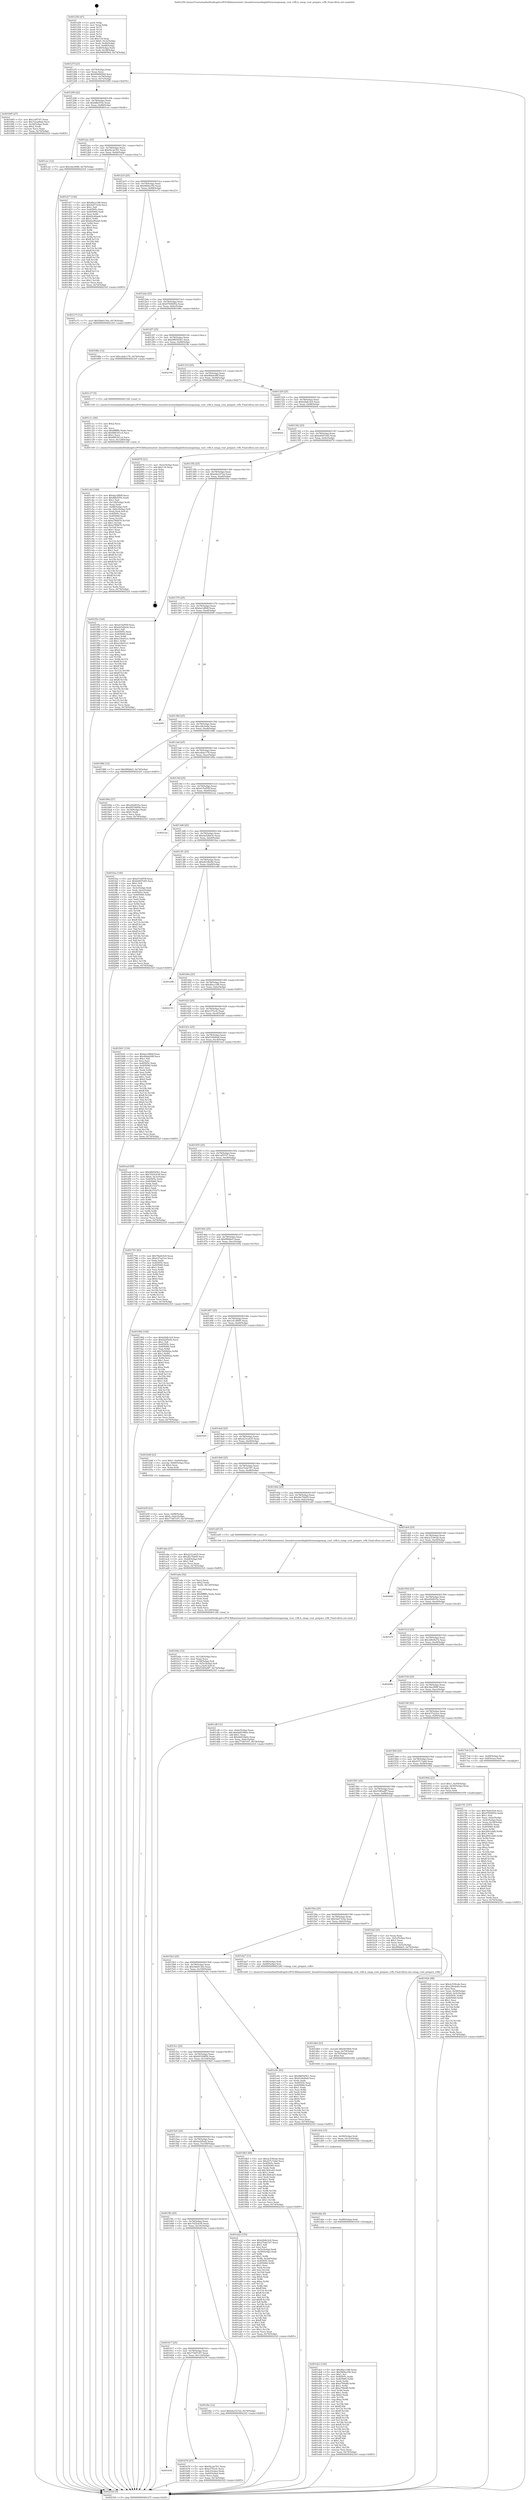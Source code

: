 digraph "0x401250" {
  label = "0x401250 (/mnt/c/Users/mathe/Desktop/tcc/POCII/binaries/extr_linuxdriversmediaplatformomapomap_vout_vrfb.h_omap_vout_prepare_vrfb_Final-ollvm.out::main(0))"
  labelloc = "t"
  node[shape=record]

  Entry [label="",width=0.3,height=0.3,shape=circle,fillcolor=black,style=filled]
  "0x40127f" [label="{
     0x40127f [23]\l
     | [instrs]\l
     &nbsp;&nbsp;0x40127f \<+3\>: mov -0x74(%rbp),%eax\l
     &nbsp;&nbsp;0x401282 \<+2\>: mov %eax,%ecx\l
     &nbsp;&nbsp;0x401284 \<+6\>: sub $0x84669564,%ecx\l
     &nbsp;&nbsp;0x40128a \<+3\>: mov %eax,-0x78(%rbp)\l
     &nbsp;&nbsp;0x40128d \<+3\>: mov %ecx,-0x7c(%rbp)\l
     &nbsp;&nbsp;0x401290 \<+6\>: je 0000000000401685 \<main+0x435\>\l
  }"]
  "0x401685" [label="{
     0x401685 [27]\l
     | [instrs]\l
     &nbsp;&nbsp;0x401685 \<+5\>: mov $0x1af5747,%eax\l
     &nbsp;&nbsp;0x40168a \<+5\>: mov $0x7eead0ab,%ecx\l
     &nbsp;&nbsp;0x40168f \<+3\>: mov -0x38(%rbp),%edx\l
     &nbsp;&nbsp;0x401692 \<+3\>: cmp $0x2,%edx\l
     &nbsp;&nbsp;0x401695 \<+3\>: cmovne %ecx,%eax\l
     &nbsp;&nbsp;0x401698 \<+3\>: mov %eax,-0x74(%rbp)\l
     &nbsp;&nbsp;0x40169b \<+5\>: jmp 00000000004021b5 \<main+0xf65\>\l
  }"]
  "0x401296" [label="{
     0x401296 [22]\l
     | [instrs]\l
     &nbsp;&nbsp;0x401296 \<+5\>: jmp 000000000040129b \<main+0x4b\>\l
     &nbsp;&nbsp;0x40129b \<+3\>: mov -0x78(%rbp),%eax\l
     &nbsp;&nbsp;0x40129e \<+5\>: sub $0x8ffa555e,%eax\l
     &nbsp;&nbsp;0x4012a3 \<+3\>: mov %eax,-0x80(%rbp)\l
     &nbsp;&nbsp;0x4012a6 \<+6\>: je 0000000000401cec \<main+0xa9c\>\l
  }"]
  "0x4021b5" [label="{
     0x4021b5 [5]\l
     | [instrs]\l
     &nbsp;&nbsp;0x4021b5 \<+5\>: jmp 000000000040127f \<main+0x2f\>\l
  }"]
  "0x401250" [label="{
     0x401250 [47]\l
     | [instrs]\l
     &nbsp;&nbsp;0x401250 \<+1\>: push %rbp\l
     &nbsp;&nbsp;0x401251 \<+3\>: mov %rsp,%rbp\l
     &nbsp;&nbsp;0x401254 \<+2\>: push %r15\l
     &nbsp;&nbsp;0x401256 \<+2\>: push %r14\l
     &nbsp;&nbsp;0x401258 \<+2\>: push %r13\l
     &nbsp;&nbsp;0x40125a \<+2\>: push %r12\l
     &nbsp;&nbsp;0x40125c \<+1\>: push %rbx\l
     &nbsp;&nbsp;0x40125d \<+7\>: sub $0x118,%rsp\l
     &nbsp;&nbsp;0x401264 \<+7\>: movl $0x0,-0x3c(%rbp)\l
     &nbsp;&nbsp;0x40126b \<+3\>: mov %edi,-0x40(%rbp)\l
     &nbsp;&nbsp;0x40126e \<+4\>: mov %rsi,-0x48(%rbp)\l
     &nbsp;&nbsp;0x401272 \<+3\>: mov -0x40(%rbp),%edi\l
     &nbsp;&nbsp;0x401275 \<+3\>: mov %edi,-0x38(%rbp)\l
     &nbsp;&nbsp;0x401278 \<+7\>: movl $0x84669564,-0x74(%rbp)\l
  }"]
  Exit [label="",width=0.3,height=0.3,shape=circle,fillcolor=black,style=filled,peripheries=2]
  "0x401cec" [label="{
     0x401cec [12]\l
     | [instrs]\l
     &nbsp;&nbsp;0x401cec \<+7\>: movl $0x3da3f0f8,-0x74(%rbp)\l
     &nbsp;&nbsp;0x401cf3 \<+5\>: jmp 00000000004021b5 \<main+0xf65\>\l
  }"]
  "0x4012ac" [label="{
     0x4012ac [25]\l
     | [instrs]\l
     &nbsp;&nbsp;0x4012ac \<+5\>: jmp 00000000004012b1 \<main+0x61\>\l
     &nbsp;&nbsp;0x4012b1 \<+3\>: mov -0x78(%rbp),%eax\l
     &nbsp;&nbsp;0x4012b4 \<+5\>: sub $0x92c2a761,%eax\l
     &nbsp;&nbsp;0x4012b9 \<+6\>: mov %eax,-0x84(%rbp)\l
     &nbsp;&nbsp;0x4012bf \<+6\>: je 0000000000401d17 \<main+0xac7\>\l
  }"]
  "0x401de3" [label="{
     0x401de3 [144]\l
     | [instrs]\l
     &nbsp;&nbsp;0x401de3 \<+5\>: mov $0xdfacc188,%eax\l
     &nbsp;&nbsp;0x401de8 \<+5\>: mov $0x96f4a356,%esi\l
     &nbsp;&nbsp;0x401ded \<+2\>: mov $0x1,%cl\l
     &nbsp;&nbsp;0x401def \<+7\>: mov 0x40505c,%edx\l
     &nbsp;&nbsp;0x401df6 \<+8\>: mov 0x405060,%r8d\l
     &nbsp;&nbsp;0x401dfe \<+3\>: mov %edx,%r9d\l
     &nbsp;&nbsp;0x401e01 \<+7\>: add $0xe76fe88,%r9d\l
     &nbsp;&nbsp;0x401e08 \<+4\>: sub $0x1,%r9d\l
     &nbsp;&nbsp;0x401e0c \<+7\>: sub $0xe76fe88,%r9d\l
     &nbsp;&nbsp;0x401e13 \<+4\>: imul %r9d,%edx\l
     &nbsp;&nbsp;0x401e17 \<+3\>: and $0x1,%edx\l
     &nbsp;&nbsp;0x401e1a \<+3\>: cmp $0x0,%edx\l
     &nbsp;&nbsp;0x401e1d \<+4\>: sete %r10b\l
     &nbsp;&nbsp;0x401e21 \<+4\>: cmp $0xa,%r8d\l
     &nbsp;&nbsp;0x401e25 \<+4\>: setl %r11b\l
     &nbsp;&nbsp;0x401e29 \<+3\>: mov %r10b,%bl\l
     &nbsp;&nbsp;0x401e2c \<+3\>: xor $0xff,%bl\l
     &nbsp;&nbsp;0x401e2f \<+3\>: mov %r11b,%r14b\l
     &nbsp;&nbsp;0x401e32 \<+4\>: xor $0xff,%r14b\l
     &nbsp;&nbsp;0x401e36 \<+3\>: xor $0x1,%cl\l
     &nbsp;&nbsp;0x401e39 \<+3\>: mov %bl,%r15b\l
     &nbsp;&nbsp;0x401e3c \<+4\>: and $0xff,%r15b\l
     &nbsp;&nbsp;0x401e40 \<+3\>: and %cl,%r10b\l
     &nbsp;&nbsp;0x401e43 \<+3\>: mov %r14b,%r12b\l
     &nbsp;&nbsp;0x401e46 \<+4\>: and $0xff,%r12b\l
     &nbsp;&nbsp;0x401e4a \<+3\>: and %cl,%r11b\l
     &nbsp;&nbsp;0x401e4d \<+3\>: or %r10b,%r15b\l
     &nbsp;&nbsp;0x401e50 \<+3\>: or %r11b,%r12b\l
     &nbsp;&nbsp;0x401e53 \<+3\>: xor %r12b,%r15b\l
     &nbsp;&nbsp;0x401e56 \<+3\>: or %r14b,%bl\l
     &nbsp;&nbsp;0x401e59 \<+3\>: xor $0xff,%bl\l
     &nbsp;&nbsp;0x401e5c \<+3\>: or $0x1,%cl\l
     &nbsp;&nbsp;0x401e5f \<+2\>: and %cl,%bl\l
     &nbsp;&nbsp;0x401e61 \<+3\>: or %bl,%r15b\l
     &nbsp;&nbsp;0x401e64 \<+4\>: test $0x1,%r15b\l
     &nbsp;&nbsp;0x401e68 \<+3\>: cmovne %esi,%eax\l
     &nbsp;&nbsp;0x401e6b \<+3\>: mov %eax,-0x74(%rbp)\l
     &nbsp;&nbsp;0x401e6e \<+5\>: jmp 00000000004021b5 \<main+0xf65\>\l
  }"]
  "0x401d17" [label="{
     0x401d17 [144]\l
     | [instrs]\l
     &nbsp;&nbsp;0x401d17 \<+5\>: mov $0xdfacc188,%eax\l
     &nbsp;&nbsp;0x401d1c \<+5\>: mov $0x5ad73c9a,%ecx\l
     &nbsp;&nbsp;0x401d21 \<+2\>: mov $0x1,%dl\l
     &nbsp;&nbsp;0x401d23 \<+7\>: mov 0x40505c,%esi\l
     &nbsp;&nbsp;0x401d2a \<+7\>: mov 0x405060,%edi\l
     &nbsp;&nbsp;0x401d31 \<+3\>: mov %esi,%r8d\l
     &nbsp;&nbsp;0x401d34 \<+7\>: sub $0x62c60aa8,%r8d\l
     &nbsp;&nbsp;0x401d3b \<+4\>: sub $0x1,%r8d\l
     &nbsp;&nbsp;0x401d3f \<+7\>: add $0x62c60aa8,%r8d\l
     &nbsp;&nbsp;0x401d46 \<+4\>: imul %r8d,%esi\l
     &nbsp;&nbsp;0x401d4a \<+3\>: and $0x1,%esi\l
     &nbsp;&nbsp;0x401d4d \<+3\>: cmp $0x0,%esi\l
     &nbsp;&nbsp;0x401d50 \<+4\>: sete %r9b\l
     &nbsp;&nbsp;0x401d54 \<+3\>: cmp $0xa,%edi\l
     &nbsp;&nbsp;0x401d57 \<+4\>: setl %r10b\l
     &nbsp;&nbsp;0x401d5b \<+3\>: mov %r9b,%r11b\l
     &nbsp;&nbsp;0x401d5e \<+4\>: xor $0xff,%r11b\l
     &nbsp;&nbsp;0x401d62 \<+3\>: mov %r10b,%bl\l
     &nbsp;&nbsp;0x401d65 \<+3\>: xor $0xff,%bl\l
     &nbsp;&nbsp;0x401d68 \<+3\>: xor $0x1,%dl\l
     &nbsp;&nbsp;0x401d6b \<+3\>: mov %r11b,%r14b\l
     &nbsp;&nbsp;0x401d6e \<+4\>: and $0xff,%r14b\l
     &nbsp;&nbsp;0x401d72 \<+3\>: and %dl,%r9b\l
     &nbsp;&nbsp;0x401d75 \<+3\>: mov %bl,%r15b\l
     &nbsp;&nbsp;0x401d78 \<+4\>: and $0xff,%r15b\l
     &nbsp;&nbsp;0x401d7c \<+3\>: and %dl,%r10b\l
     &nbsp;&nbsp;0x401d7f \<+3\>: or %r9b,%r14b\l
     &nbsp;&nbsp;0x401d82 \<+3\>: or %r10b,%r15b\l
     &nbsp;&nbsp;0x401d85 \<+3\>: xor %r15b,%r14b\l
     &nbsp;&nbsp;0x401d88 \<+3\>: or %bl,%r11b\l
     &nbsp;&nbsp;0x401d8b \<+4\>: xor $0xff,%r11b\l
     &nbsp;&nbsp;0x401d8f \<+3\>: or $0x1,%dl\l
     &nbsp;&nbsp;0x401d92 \<+3\>: and %dl,%r11b\l
     &nbsp;&nbsp;0x401d95 \<+3\>: or %r11b,%r14b\l
     &nbsp;&nbsp;0x401d98 \<+4\>: test $0x1,%r14b\l
     &nbsp;&nbsp;0x401d9c \<+3\>: cmovne %ecx,%eax\l
     &nbsp;&nbsp;0x401d9f \<+3\>: mov %eax,-0x74(%rbp)\l
     &nbsp;&nbsp;0x401da2 \<+5\>: jmp 00000000004021b5 \<main+0xf65\>\l
  }"]
  "0x4012c5" [label="{
     0x4012c5 [25]\l
     | [instrs]\l
     &nbsp;&nbsp;0x4012c5 \<+5\>: jmp 00000000004012ca \<main+0x7a\>\l
     &nbsp;&nbsp;0x4012ca \<+3\>: mov -0x78(%rbp),%eax\l
     &nbsp;&nbsp;0x4012cd \<+5\>: sub $0x96f4a356,%eax\l
     &nbsp;&nbsp;0x4012d2 \<+6\>: mov %eax,-0x88(%rbp)\l
     &nbsp;&nbsp;0x4012d8 \<+6\>: je 0000000000401e73 \<main+0xc23\>\l
  }"]
  "0x401dda" [label="{
     0x401dda [9]\l
     | [instrs]\l
     &nbsp;&nbsp;0x401dda \<+4\>: mov -0x68(%rbp),%rdi\l
     &nbsp;&nbsp;0x401dde \<+5\>: call 0000000000401030 \<free@plt\>\l
     | [calls]\l
     &nbsp;&nbsp;0x401030 \{1\} (unknown)\l
  }"]
  "0x401e73" [label="{
     0x401e73 [12]\l
     | [instrs]\l
     &nbsp;&nbsp;0x401e73 \<+7\>: movl $0x5bb0130e,-0x74(%rbp)\l
     &nbsp;&nbsp;0x401e7a \<+5\>: jmp 00000000004021b5 \<main+0xf65\>\l
  }"]
  "0x4012de" [label="{
     0x4012de [25]\l
     | [instrs]\l
     &nbsp;&nbsp;0x4012de \<+5\>: jmp 00000000004012e3 \<main+0x93\>\l
     &nbsp;&nbsp;0x4012e3 \<+3\>: mov -0x78(%rbp),%eax\l
     &nbsp;&nbsp;0x4012e6 \<+5\>: sub $0x97004952,%eax\l
     &nbsp;&nbsp;0x4012eb \<+6\>: mov %eax,-0x8c(%rbp)\l
     &nbsp;&nbsp;0x4012f1 \<+6\>: je 000000000040188e \<main+0x63e\>\l
  }"]
  "0x401dcb" [label="{
     0x401dcb [15]\l
     | [instrs]\l
     &nbsp;&nbsp;0x401dcb \<+4\>: mov -0x58(%rbp),%rdi\l
     &nbsp;&nbsp;0x401dcf \<+6\>: mov %eax,-0x12c(%rbp)\l
     &nbsp;&nbsp;0x401dd5 \<+5\>: call 0000000000401030 \<free@plt\>\l
     | [calls]\l
     &nbsp;&nbsp;0x401030 \{1\} (unknown)\l
  }"]
  "0x40188e" [label="{
     0x40188e [12]\l
     | [instrs]\l
     &nbsp;&nbsp;0x40188e \<+7\>: movl $0xcdebc178,-0x74(%rbp)\l
     &nbsp;&nbsp;0x401895 \<+5\>: jmp 00000000004021b5 \<main+0xf65\>\l
  }"]
  "0x4012f7" [label="{
     0x4012f7 [25]\l
     | [instrs]\l
     &nbsp;&nbsp;0x4012f7 \<+5\>: jmp 00000000004012fc \<main+0xac\>\l
     &nbsp;&nbsp;0x4012fc \<+3\>: mov -0x78(%rbp),%eax\l
     &nbsp;&nbsp;0x4012ff \<+5\>: sub $0x986545b1,%eax\l
     &nbsp;&nbsp;0x401304 \<+6\>: mov %eax,-0x90(%rbp)\l
     &nbsp;&nbsp;0x40130a \<+6\>: je 000000000040219b \<main+0xf4b\>\l
  }"]
  "0x401db4" [label="{
     0x401db4 [23]\l
     | [instrs]\l
     &nbsp;&nbsp;0x401db4 \<+10\>: movabs $0x4030b6,%rdi\l
     &nbsp;&nbsp;0x401dbe \<+3\>: mov %eax,-0x70(%rbp)\l
     &nbsp;&nbsp;0x401dc1 \<+3\>: mov -0x70(%rbp),%esi\l
     &nbsp;&nbsp;0x401dc4 \<+2\>: mov $0x0,%al\l
     &nbsp;&nbsp;0x401dc6 \<+5\>: call 0000000000401040 \<printf@plt\>\l
     | [calls]\l
     &nbsp;&nbsp;0x401040 \{1\} (unknown)\l
  }"]
  "0x40219b" [label="{
     0x40219b\l
  }", style=dashed]
  "0x401310" [label="{
     0x401310 [25]\l
     | [instrs]\l
     &nbsp;&nbsp;0x401310 \<+5\>: jmp 0000000000401315 \<main+0xc5\>\l
     &nbsp;&nbsp;0x401315 \<+3\>: mov -0x78(%rbp),%eax\l
     &nbsp;&nbsp;0x401318 \<+5\>: sub $0x9bbdc08f,%eax\l
     &nbsp;&nbsp;0x40131d \<+6\>: mov %eax,-0x94(%rbp)\l
     &nbsp;&nbsp;0x401323 \<+6\>: je 0000000000401c17 \<main+0x9c7\>\l
  }"]
  "0x401c44" [label="{
     0x401c44 [168]\l
     | [instrs]\l
     &nbsp;&nbsp;0x401c44 \<+5\>: mov $0xba1df84f,%ecx\l
     &nbsp;&nbsp;0x401c49 \<+5\>: mov $0x8ffa555e,%edx\l
     &nbsp;&nbsp;0x401c4e \<+3\>: mov $0x1,%sil\l
     &nbsp;&nbsp;0x401c51 \<+6\>: mov -0x128(%rbp),%edi\l
     &nbsp;&nbsp;0x401c57 \<+3\>: imul %eax,%edi\l
     &nbsp;&nbsp;0x401c5a \<+4\>: mov -0x68(%rbp),%r8\l
     &nbsp;&nbsp;0x401c5e \<+4\>: movslq -0x6c(%rbp),%r9\l
     &nbsp;&nbsp;0x401c62 \<+4\>: mov %edi,(%r8,%r9,4)\l
     &nbsp;&nbsp;0x401c66 \<+7\>: mov 0x40505c,%eax\l
     &nbsp;&nbsp;0x401c6d \<+7\>: mov 0x405060,%edi\l
     &nbsp;&nbsp;0x401c74 \<+3\>: mov %eax,%r10d\l
     &nbsp;&nbsp;0x401c77 \<+7\>: sub $0xa7f0fd70,%r10d\l
     &nbsp;&nbsp;0x401c7e \<+4\>: sub $0x1,%r10d\l
     &nbsp;&nbsp;0x401c82 \<+7\>: add $0xa7f0fd70,%r10d\l
     &nbsp;&nbsp;0x401c89 \<+4\>: imul %r10d,%eax\l
     &nbsp;&nbsp;0x401c8d \<+3\>: and $0x1,%eax\l
     &nbsp;&nbsp;0x401c90 \<+3\>: cmp $0x0,%eax\l
     &nbsp;&nbsp;0x401c93 \<+4\>: sete %r11b\l
     &nbsp;&nbsp;0x401c97 \<+3\>: cmp $0xa,%edi\l
     &nbsp;&nbsp;0x401c9a \<+3\>: setl %bl\l
     &nbsp;&nbsp;0x401c9d \<+3\>: mov %r11b,%r14b\l
     &nbsp;&nbsp;0x401ca0 \<+4\>: xor $0xff,%r14b\l
     &nbsp;&nbsp;0x401ca4 \<+3\>: mov %bl,%r15b\l
     &nbsp;&nbsp;0x401ca7 \<+4\>: xor $0xff,%r15b\l
     &nbsp;&nbsp;0x401cab \<+4\>: xor $0x1,%sil\l
     &nbsp;&nbsp;0x401caf \<+3\>: mov %r14b,%r12b\l
     &nbsp;&nbsp;0x401cb2 \<+4\>: and $0xff,%r12b\l
     &nbsp;&nbsp;0x401cb6 \<+3\>: and %sil,%r11b\l
     &nbsp;&nbsp;0x401cb9 \<+3\>: mov %r15b,%r13b\l
     &nbsp;&nbsp;0x401cbc \<+4\>: and $0xff,%r13b\l
     &nbsp;&nbsp;0x401cc0 \<+3\>: and %sil,%bl\l
     &nbsp;&nbsp;0x401cc3 \<+3\>: or %r11b,%r12b\l
     &nbsp;&nbsp;0x401cc6 \<+3\>: or %bl,%r13b\l
     &nbsp;&nbsp;0x401cc9 \<+3\>: xor %r13b,%r12b\l
     &nbsp;&nbsp;0x401ccc \<+3\>: or %r15b,%r14b\l
     &nbsp;&nbsp;0x401ccf \<+4\>: xor $0xff,%r14b\l
     &nbsp;&nbsp;0x401cd3 \<+4\>: or $0x1,%sil\l
     &nbsp;&nbsp;0x401cd7 \<+3\>: and %sil,%r14b\l
     &nbsp;&nbsp;0x401cda \<+3\>: or %r14b,%r12b\l
     &nbsp;&nbsp;0x401cdd \<+4\>: test $0x1,%r12b\l
     &nbsp;&nbsp;0x401ce1 \<+3\>: cmovne %edx,%ecx\l
     &nbsp;&nbsp;0x401ce4 \<+3\>: mov %ecx,-0x74(%rbp)\l
     &nbsp;&nbsp;0x401ce7 \<+5\>: jmp 00000000004021b5 \<main+0xf65\>\l
  }"]
  "0x401c17" [label="{
     0x401c17 [5]\l
     | [instrs]\l
     &nbsp;&nbsp;0x401c17 \<+5\>: call 0000000000401160 \<next_i\>\l
     | [calls]\l
     &nbsp;&nbsp;0x401160 \{1\} (/mnt/c/Users/mathe/Desktop/tcc/POCII/binaries/extr_linuxdriversmediaplatformomapomap_vout_vrfb.h_omap_vout_prepare_vrfb_Final-ollvm.out::next_i)\l
  }"]
  "0x401329" [label="{
     0x401329 [25]\l
     | [instrs]\l
     &nbsp;&nbsp;0x401329 \<+5\>: jmp 000000000040132e \<main+0xde\>\l
     &nbsp;&nbsp;0x40132e \<+3\>: mov -0x78(%rbp),%eax\l
     &nbsp;&nbsp;0x401331 \<+5\>: sub $0xb2b8c3c0,%eax\l
     &nbsp;&nbsp;0x401336 \<+6\>: mov %eax,-0x98(%rbp)\l
     &nbsp;&nbsp;0x40133c \<+6\>: je 00000000004020ed \<main+0xe9d\>\l
  }"]
  "0x401c1c" [label="{
     0x401c1c [40]\l
     | [instrs]\l
     &nbsp;&nbsp;0x401c1c \<+5\>: mov $0x2,%ecx\l
     &nbsp;&nbsp;0x401c21 \<+1\>: cltd\l
     &nbsp;&nbsp;0x401c22 \<+2\>: idiv %ecx\l
     &nbsp;&nbsp;0x401c24 \<+6\>: imul $0xfffffffe,%edx,%ecx\l
     &nbsp;&nbsp;0x401c2a \<+6\>: add $0x886341c4,%ecx\l
     &nbsp;&nbsp;0x401c30 \<+3\>: add $0x1,%ecx\l
     &nbsp;&nbsp;0x401c33 \<+6\>: sub $0x886341c4,%ecx\l
     &nbsp;&nbsp;0x401c39 \<+6\>: mov %ecx,-0x128(%rbp)\l
     &nbsp;&nbsp;0x401c3f \<+5\>: call 0000000000401160 \<next_i\>\l
     | [calls]\l
     &nbsp;&nbsp;0x401160 \{1\} (/mnt/c/Users/mathe/Desktop/tcc/POCII/binaries/extr_linuxdriversmediaplatformomapomap_vout_vrfb.h_omap_vout_prepare_vrfb_Final-ollvm.out::next_i)\l
  }"]
  "0x4020ed" [label="{
     0x4020ed\l
  }", style=dashed]
  "0x401342" [label="{
     0x401342 [25]\l
     | [instrs]\l
     &nbsp;&nbsp;0x401342 \<+5\>: jmp 0000000000401347 \<main+0xf7\>\l
     &nbsp;&nbsp;0x401347 \<+3\>: mov -0x78(%rbp),%eax\l
     &nbsp;&nbsp;0x40134a \<+5\>: sub $0xb4497e65,%eax\l
     &nbsp;&nbsp;0x40134f \<+6\>: mov %eax,-0x9c(%rbp)\l
     &nbsp;&nbsp;0x401355 \<+6\>: je 0000000000402076 \<main+0xe26\>\l
  }"]
  "0x401630" [label="{
     0x401630\l
  }", style=dashed]
  "0x402076" [label="{
     0x402076 [21]\l
     | [instrs]\l
     &nbsp;&nbsp;0x402076 \<+3\>: mov -0x2c(%rbp),%eax\l
     &nbsp;&nbsp;0x402079 \<+7\>: add $0x118,%rsp\l
     &nbsp;&nbsp;0x402080 \<+1\>: pop %rbx\l
     &nbsp;&nbsp;0x402081 \<+2\>: pop %r12\l
     &nbsp;&nbsp;0x402083 \<+2\>: pop %r13\l
     &nbsp;&nbsp;0x402085 \<+2\>: pop %r14\l
     &nbsp;&nbsp;0x402087 \<+2\>: pop %r15\l
     &nbsp;&nbsp;0x402089 \<+1\>: pop %rbp\l
     &nbsp;&nbsp;0x40208a \<+1\>: ret\l
  }"]
  "0x40135b" [label="{
     0x40135b [25]\l
     | [instrs]\l
     &nbsp;&nbsp;0x40135b \<+5\>: jmp 0000000000401360 \<main+0x110\>\l
     &nbsp;&nbsp;0x401360 \<+3\>: mov -0x78(%rbp),%eax\l
     &nbsp;&nbsp;0x401363 \<+5\>: sub $0xb4a1b722,%eax\l
     &nbsp;&nbsp;0x401368 \<+6\>: mov %eax,-0xa0(%rbp)\l
     &nbsp;&nbsp;0x40136e \<+6\>: je 0000000000401f5a \<main+0xd0a\>\l
  }"]
  "0x401b76" [label="{
     0x401b76 [27]\l
     | [instrs]\l
     &nbsp;&nbsp;0x401b76 \<+5\>: mov $0x92c2a761,%eax\l
     &nbsp;&nbsp;0x401b7b \<+5\>: mov $0xe37fccfc,%ecx\l
     &nbsp;&nbsp;0x401b80 \<+3\>: mov -0x6c(%rbp),%edx\l
     &nbsp;&nbsp;0x401b83 \<+3\>: cmp -0x60(%rbp),%edx\l
     &nbsp;&nbsp;0x401b86 \<+3\>: cmovl %ecx,%eax\l
     &nbsp;&nbsp;0x401b89 \<+3\>: mov %eax,-0x74(%rbp)\l
     &nbsp;&nbsp;0x401b8c \<+5\>: jmp 00000000004021b5 \<main+0xf65\>\l
  }"]
  "0x401f5a" [label="{
     0x401f5a [144]\l
     | [instrs]\l
     &nbsp;&nbsp;0x401f5a \<+5\>: mov $0xd15ef55f,%eax\l
     &nbsp;&nbsp;0x401f5f \<+5\>: mov $0xda52bb3e,%ecx\l
     &nbsp;&nbsp;0x401f64 \<+2\>: mov $0x1,%dl\l
     &nbsp;&nbsp;0x401f66 \<+7\>: mov 0x40505c,%esi\l
     &nbsp;&nbsp;0x401f6d \<+7\>: mov 0x405060,%edi\l
     &nbsp;&nbsp;0x401f74 \<+3\>: mov %esi,%r8d\l
     &nbsp;&nbsp;0x401f77 \<+7\>: add $0xe18e01e1,%r8d\l
     &nbsp;&nbsp;0x401f7e \<+4\>: sub $0x1,%r8d\l
     &nbsp;&nbsp;0x401f82 \<+7\>: sub $0xe18e01e1,%r8d\l
     &nbsp;&nbsp;0x401f89 \<+4\>: imul %r8d,%esi\l
     &nbsp;&nbsp;0x401f8d \<+3\>: and $0x1,%esi\l
     &nbsp;&nbsp;0x401f90 \<+3\>: cmp $0x0,%esi\l
     &nbsp;&nbsp;0x401f93 \<+4\>: sete %r9b\l
     &nbsp;&nbsp;0x401f97 \<+3\>: cmp $0xa,%edi\l
     &nbsp;&nbsp;0x401f9a \<+4\>: setl %r10b\l
     &nbsp;&nbsp;0x401f9e \<+3\>: mov %r9b,%r11b\l
     &nbsp;&nbsp;0x401fa1 \<+4\>: xor $0xff,%r11b\l
     &nbsp;&nbsp;0x401fa5 \<+3\>: mov %r10b,%bl\l
     &nbsp;&nbsp;0x401fa8 \<+3\>: xor $0xff,%bl\l
     &nbsp;&nbsp;0x401fab \<+3\>: xor $0x1,%dl\l
     &nbsp;&nbsp;0x401fae \<+3\>: mov %r11b,%r14b\l
     &nbsp;&nbsp;0x401fb1 \<+4\>: and $0xff,%r14b\l
     &nbsp;&nbsp;0x401fb5 \<+3\>: and %dl,%r9b\l
     &nbsp;&nbsp;0x401fb8 \<+3\>: mov %bl,%r15b\l
     &nbsp;&nbsp;0x401fbb \<+4\>: and $0xff,%r15b\l
     &nbsp;&nbsp;0x401fbf \<+3\>: and %dl,%r10b\l
     &nbsp;&nbsp;0x401fc2 \<+3\>: or %r9b,%r14b\l
     &nbsp;&nbsp;0x401fc5 \<+3\>: or %r10b,%r15b\l
     &nbsp;&nbsp;0x401fc8 \<+3\>: xor %r15b,%r14b\l
     &nbsp;&nbsp;0x401fcb \<+3\>: or %bl,%r11b\l
     &nbsp;&nbsp;0x401fce \<+4\>: xor $0xff,%r11b\l
     &nbsp;&nbsp;0x401fd2 \<+3\>: or $0x1,%dl\l
     &nbsp;&nbsp;0x401fd5 \<+3\>: and %dl,%r11b\l
     &nbsp;&nbsp;0x401fd8 \<+3\>: or %r11b,%r14b\l
     &nbsp;&nbsp;0x401fdb \<+4\>: test $0x1,%r14b\l
     &nbsp;&nbsp;0x401fdf \<+3\>: cmovne %ecx,%eax\l
     &nbsp;&nbsp;0x401fe2 \<+3\>: mov %eax,-0x74(%rbp)\l
     &nbsp;&nbsp;0x401fe5 \<+5\>: jmp 00000000004021b5 \<main+0xf65\>\l
  }"]
  "0x401374" [label="{
     0x401374 [25]\l
     | [instrs]\l
     &nbsp;&nbsp;0x401374 \<+5\>: jmp 0000000000401379 \<main+0x129\>\l
     &nbsp;&nbsp;0x401379 \<+3\>: mov -0x78(%rbp),%eax\l
     &nbsp;&nbsp;0x40137c \<+5\>: sub $0xba1df84f,%eax\l
     &nbsp;&nbsp;0x401381 \<+6\>: mov %eax,-0xa4(%rbp)\l
     &nbsp;&nbsp;0x401387 \<+6\>: je 00000000004020f9 \<main+0xea9\>\l
  }"]
  "0x401617" [label="{
     0x401617 [25]\l
     | [instrs]\l
     &nbsp;&nbsp;0x401617 \<+5\>: jmp 000000000040161c \<main+0x3cc\>\l
     &nbsp;&nbsp;0x40161c \<+3\>: mov -0x78(%rbp),%eax\l
     &nbsp;&nbsp;0x40161f \<+5\>: sub $0x77dd7c97,%eax\l
     &nbsp;&nbsp;0x401624 \<+6\>: mov %eax,-0x110(%rbp)\l
     &nbsp;&nbsp;0x40162a \<+6\>: je 0000000000401b76 \<main+0x926\>\l
  }"]
  "0x4020f9" [label="{
     0x4020f9\l
  }", style=dashed]
  "0x40138d" [label="{
     0x40138d [25]\l
     | [instrs]\l
     &nbsp;&nbsp;0x40138d \<+5\>: jmp 0000000000401392 \<main+0x142\>\l
     &nbsp;&nbsp;0x401392 \<+3\>: mov -0x78(%rbp),%eax\l
     &nbsp;&nbsp;0x401395 \<+5\>: sub $0xc28c6e8e,%eax\l
     &nbsp;&nbsp;0x40139a \<+6\>: mov %eax,-0xa8(%rbp)\l
     &nbsp;&nbsp;0x4013a0 \<+6\>: je 0000000000401986 \<main+0x736\>\l
  }"]
  "0x401f4e" [label="{
     0x401f4e [12]\l
     | [instrs]\l
     &nbsp;&nbsp;0x401f4e \<+7\>: movl $0xb4a1b722,-0x74(%rbp)\l
     &nbsp;&nbsp;0x401f55 \<+5\>: jmp 00000000004021b5 \<main+0xf65\>\l
  }"]
  "0x401986" [label="{
     0x401986 [12]\l
     | [instrs]\l
     &nbsp;&nbsp;0x401986 \<+7\>: movl $0xf9fdde5,-0x74(%rbp)\l
     &nbsp;&nbsp;0x40198d \<+5\>: jmp 00000000004021b5 \<main+0xf65\>\l
  }"]
  "0x4013a6" [label="{
     0x4013a6 [25]\l
     | [instrs]\l
     &nbsp;&nbsp;0x4013a6 \<+5\>: jmp 00000000004013ab \<main+0x15b\>\l
     &nbsp;&nbsp;0x4013ab \<+3\>: mov -0x78(%rbp),%eax\l
     &nbsp;&nbsp;0x4013ae \<+5\>: sub $0xcdebc178,%eax\l
     &nbsp;&nbsp;0x4013b3 \<+6\>: mov %eax,-0xac(%rbp)\l
     &nbsp;&nbsp;0x4013b9 \<+6\>: je 000000000040189a \<main+0x64a\>\l
  }"]
  "0x401b5f" [label="{
     0x401b5f [23]\l
     | [instrs]\l
     &nbsp;&nbsp;0x401b5f \<+4\>: mov %rax,-0x68(%rbp)\l
     &nbsp;&nbsp;0x401b63 \<+7\>: movl $0x0,-0x6c(%rbp)\l
     &nbsp;&nbsp;0x401b6a \<+7\>: movl $0x77dd7c97,-0x74(%rbp)\l
     &nbsp;&nbsp;0x401b71 \<+5\>: jmp 00000000004021b5 \<main+0xf65\>\l
  }"]
  "0x40189a" [label="{
     0x40189a [27]\l
     | [instrs]\l
     &nbsp;&nbsp;0x40189a \<+5\>: mov $0x2f2d935e,%eax\l
     &nbsp;&nbsp;0x40189f \<+5\>: mov $0x69338856,%ecx\l
     &nbsp;&nbsp;0x4018a4 \<+3\>: mov -0x34(%rbp),%edx\l
     &nbsp;&nbsp;0x4018a7 \<+3\>: cmp $0x0,%edx\l
     &nbsp;&nbsp;0x4018aa \<+3\>: cmove %ecx,%eax\l
     &nbsp;&nbsp;0x4018ad \<+3\>: mov %eax,-0x74(%rbp)\l
     &nbsp;&nbsp;0x4018b0 \<+5\>: jmp 00000000004021b5 \<main+0xf65\>\l
  }"]
  "0x4013bf" [label="{
     0x4013bf [25]\l
     | [instrs]\l
     &nbsp;&nbsp;0x4013bf \<+5\>: jmp 00000000004013c4 \<main+0x174\>\l
     &nbsp;&nbsp;0x4013c4 \<+3\>: mov -0x78(%rbp),%eax\l
     &nbsp;&nbsp;0x4013c7 \<+5\>: sub $0xd15ef55f,%eax\l
     &nbsp;&nbsp;0x4013cc \<+6\>: mov %eax,-0xb0(%rbp)\l
     &nbsp;&nbsp;0x4013d2 \<+6\>: je 00000000004021ae \<main+0xf5e\>\l
  }"]
  "0x401b0e" [label="{
     0x401b0e [33]\l
     | [instrs]\l
     &nbsp;&nbsp;0x401b0e \<+6\>: mov -0x124(%rbp),%ecx\l
     &nbsp;&nbsp;0x401b14 \<+3\>: imul %eax,%ecx\l
     &nbsp;&nbsp;0x401b17 \<+4\>: mov -0x58(%rbp),%r8\l
     &nbsp;&nbsp;0x401b1b \<+4\>: movslq -0x5c(%rbp),%r9\l
     &nbsp;&nbsp;0x401b1f \<+4\>: mov %ecx,(%r8,%r9,4)\l
     &nbsp;&nbsp;0x401b23 \<+7\>: movl $0x5385a9f7,-0x74(%rbp)\l
     &nbsp;&nbsp;0x401b2a \<+5\>: jmp 00000000004021b5 \<main+0xf65\>\l
  }"]
  "0x4021ae" [label="{
     0x4021ae\l
  }", style=dashed]
  "0x4013d8" [label="{
     0x4013d8 [25]\l
     | [instrs]\l
     &nbsp;&nbsp;0x4013d8 \<+5\>: jmp 00000000004013dd \<main+0x18d\>\l
     &nbsp;&nbsp;0x4013dd \<+3\>: mov -0x78(%rbp),%eax\l
     &nbsp;&nbsp;0x4013e0 \<+5\>: sub $0xda52bb3e,%eax\l
     &nbsp;&nbsp;0x4013e5 \<+6\>: mov %eax,-0xb4(%rbp)\l
     &nbsp;&nbsp;0x4013eb \<+6\>: je 0000000000401fea \<main+0xd9a\>\l
  }"]
  "0x401ada" [label="{
     0x401ada [52]\l
     | [instrs]\l
     &nbsp;&nbsp;0x401ada \<+2\>: xor %ecx,%ecx\l
     &nbsp;&nbsp;0x401adc \<+5\>: mov $0x2,%edx\l
     &nbsp;&nbsp;0x401ae1 \<+6\>: mov %edx,-0x120(%rbp)\l
     &nbsp;&nbsp;0x401ae7 \<+1\>: cltd\l
     &nbsp;&nbsp;0x401ae8 \<+6\>: mov -0x120(%rbp),%esi\l
     &nbsp;&nbsp;0x401aee \<+2\>: idiv %esi\l
     &nbsp;&nbsp;0x401af0 \<+6\>: imul $0xfffffffe,%edx,%edx\l
     &nbsp;&nbsp;0x401af6 \<+2\>: mov %ecx,%edi\l
     &nbsp;&nbsp;0x401af8 \<+2\>: sub %edx,%edi\l
     &nbsp;&nbsp;0x401afa \<+2\>: mov %ecx,%edx\l
     &nbsp;&nbsp;0x401afc \<+3\>: sub $0x1,%edx\l
     &nbsp;&nbsp;0x401aff \<+2\>: add %edx,%edi\l
     &nbsp;&nbsp;0x401b01 \<+2\>: sub %edi,%ecx\l
     &nbsp;&nbsp;0x401b03 \<+6\>: mov %ecx,-0x124(%rbp)\l
     &nbsp;&nbsp;0x401b09 \<+5\>: call 0000000000401160 \<next_i\>\l
     | [calls]\l
     &nbsp;&nbsp;0x401160 \{1\} (/mnt/c/Users/mathe/Desktop/tcc/POCII/binaries/extr_linuxdriversmediaplatformomapomap_vout_vrfb.h_omap_vout_prepare_vrfb_Final-ollvm.out::next_i)\l
  }"]
  "0x401fea" [label="{
     0x401fea [140]\l
     | [instrs]\l
     &nbsp;&nbsp;0x401fea \<+5\>: mov $0xd15ef55f,%eax\l
     &nbsp;&nbsp;0x401fef \<+5\>: mov $0xb4497e65,%ecx\l
     &nbsp;&nbsp;0x401ff4 \<+2\>: mov $0x1,%dl\l
     &nbsp;&nbsp;0x401ff6 \<+2\>: xor %esi,%esi\l
     &nbsp;&nbsp;0x401ff8 \<+3\>: mov -0x3c(%rbp),%edi\l
     &nbsp;&nbsp;0x401ffb \<+3\>: mov %edi,-0x2c(%rbp)\l
     &nbsp;&nbsp;0x401ffe \<+7\>: mov 0x40505c,%edi\l
     &nbsp;&nbsp;0x402005 \<+8\>: mov 0x405060,%r8d\l
     &nbsp;&nbsp;0x40200d \<+3\>: sub $0x1,%esi\l
     &nbsp;&nbsp;0x402010 \<+3\>: mov %edi,%r9d\l
     &nbsp;&nbsp;0x402013 \<+3\>: add %esi,%r9d\l
     &nbsp;&nbsp;0x402016 \<+4\>: imul %r9d,%edi\l
     &nbsp;&nbsp;0x40201a \<+3\>: and $0x1,%edi\l
     &nbsp;&nbsp;0x40201d \<+3\>: cmp $0x0,%edi\l
     &nbsp;&nbsp;0x402020 \<+4\>: sete %r10b\l
     &nbsp;&nbsp;0x402024 \<+4\>: cmp $0xa,%r8d\l
     &nbsp;&nbsp;0x402028 \<+4\>: setl %r11b\l
     &nbsp;&nbsp;0x40202c \<+3\>: mov %r10b,%bl\l
     &nbsp;&nbsp;0x40202f \<+3\>: xor $0xff,%bl\l
     &nbsp;&nbsp;0x402032 \<+3\>: mov %r11b,%r14b\l
     &nbsp;&nbsp;0x402035 \<+4\>: xor $0xff,%r14b\l
     &nbsp;&nbsp;0x402039 \<+3\>: xor $0x1,%dl\l
     &nbsp;&nbsp;0x40203c \<+3\>: mov %bl,%r15b\l
     &nbsp;&nbsp;0x40203f \<+4\>: and $0xff,%r15b\l
     &nbsp;&nbsp;0x402043 \<+3\>: and %dl,%r10b\l
     &nbsp;&nbsp;0x402046 \<+3\>: mov %r14b,%r12b\l
     &nbsp;&nbsp;0x402049 \<+4\>: and $0xff,%r12b\l
     &nbsp;&nbsp;0x40204d \<+3\>: and %dl,%r11b\l
     &nbsp;&nbsp;0x402050 \<+3\>: or %r10b,%r15b\l
     &nbsp;&nbsp;0x402053 \<+3\>: or %r11b,%r12b\l
     &nbsp;&nbsp;0x402056 \<+3\>: xor %r12b,%r15b\l
     &nbsp;&nbsp;0x402059 \<+3\>: or %r14b,%bl\l
     &nbsp;&nbsp;0x40205c \<+3\>: xor $0xff,%bl\l
     &nbsp;&nbsp;0x40205f \<+3\>: or $0x1,%dl\l
     &nbsp;&nbsp;0x402062 \<+2\>: and %dl,%bl\l
     &nbsp;&nbsp;0x402064 \<+3\>: or %bl,%r15b\l
     &nbsp;&nbsp;0x402067 \<+4\>: test $0x1,%r15b\l
     &nbsp;&nbsp;0x40206b \<+3\>: cmovne %ecx,%eax\l
     &nbsp;&nbsp;0x40206e \<+3\>: mov %eax,-0x74(%rbp)\l
     &nbsp;&nbsp;0x402071 \<+5\>: jmp 00000000004021b5 \<main+0xf65\>\l
  }"]
  "0x4013f1" [label="{
     0x4013f1 [25]\l
     | [instrs]\l
     &nbsp;&nbsp;0x4013f1 \<+5\>: jmp 00000000004013f6 \<main+0x1a6\>\l
     &nbsp;&nbsp;0x4013f6 \<+3\>: mov -0x78(%rbp),%eax\l
     &nbsp;&nbsp;0x4013f9 \<+5\>: sub $0xdb1f8e9b,%eax\l
     &nbsp;&nbsp;0x4013fe \<+6\>: mov %eax,-0xb8(%rbp)\l
     &nbsp;&nbsp;0x401404 \<+6\>: je 0000000000401e8b \<main+0xc3b\>\l
  }"]
  "0x4015fe" [label="{
     0x4015fe [25]\l
     | [instrs]\l
     &nbsp;&nbsp;0x4015fe \<+5\>: jmp 0000000000401603 \<main+0x3b3\>\l
     &nbsp;&nbsp;0x401603 \<+3\>: mov -0x78(%rbp),%eax\l
     &nbsp;&nbsp;0x401606 \<+5\>: sub $0x7025cb38,%eax\l
     &nbsp;&nbsp;0x40160b \<+6\>: mov %eax,-0x10c(%rbp)\l
     &nbsp;&nbsp;0x401611 \<+6\>: je 0000000000401f4e \<main+0xcfe\>\l
  }"]
  "0x401e8b" [label="{
     0x401e8b\l
  }", style=dashed]
  "0x40140a" [label="{
     0x40140a [25]\l
     | [instrs]\l
     &nbsp;&nbsp;0x40140a \<+5\>: jmp 000000000040140f \<main+0x1bf\>\l
     &nbsp;&nbsp;0x40140f \<+3\>: mov -0x78(%rbp),%eax\l
     &nbsp;&nbsp;0x401412 \<+5\>: sub $0xdfacc188,%eax\l
     &nbsp;&nbsp;0x401417 \<+6\>: mov %eax,-0xbc(%rbp)\l
     &nbsp;&nbsp;0x40141d \<+6\>: je 0000000000402153 \<main+0xf03\>\l
  }"]
  "0x401a22" [label="{
     0x401a22 [152]\l
     | [instrs]\l
     &nbsp;&nbsp;0x401a22 \<+5\>: mov $0xb2b8c3c0,%eax\l
     &nbsp;&nbsp;0x401a27 \<+5\>: mov $0x27ede747,%ecx\l
     &nbsp;&nbsp;0x401a2c \<+2\>: mov $0x1,%dl\l
     &nbsp;&nbsp;0x401a2e \<+2\>: xor %esi,%esi\l
     &nbsp;&nbsp;0x401a30 \<+3\>: mov -0x5c(%rbp),%edi\l
     &nbsp;&nbsp;0x401a33 \<+3\>: cmp -0x50(%rbp),%edi\l
     &nbsp;&nbsp;0x401a36 \<+4\>: setl %r8b\l
     &nbsp;&nbsp;0x401a3a \<+4\>: and $0x1,%r8b\l
     &nbsp;&nbsp;0x401a3e \<+4\>: mov %r8b,-0x2d(%rbp)\l
     &nbsp;&nbsp;0x401a42 \<+7\>: mov 0x40505c,%edi\l
     &nbsp;&nbsp;0x401a49 \<+8\>: mov 0x405060,%r9d\l
     &nbsp;&nbsp;0x401a51 \<+3\>: sub $0x1,%esi\l
     &nbsp;&nbsp;0x401a54 \<+3\>: mov %edi,%r10d\l
     &nbsp;&nbsp;0x401a57 \<+3\>: add %esi,%r10d\l
     &nbsp;&nbsp;0x401a5a \<+4\>: imul %r10d,%edi\l
     &nbsp;&nbsp;0x401a5e \<+3\>: and $0x1,%edi\l
     &nbsp;&nbsp;0x401a61 \<+3\>: cmp $0x0,%edi\l
     &nbsp;&nbsp;0x401a64 \<+4\>: sete %r8b\l
     &nbsp;&nbsp;0x401a68 \<+4\>: cmp $0xa,%r9d\l
     &nbsp;&nbsp;0x401a6c \<+4\>: setl %r11b\l
     &nbsp;&nbsp;0x401a70 \<+3\>: mov %r8b,%bl\l
     &nbsp;&nbsp;0x401a73 \<+3\>: xor $0xff,%bl\l
     &nbsp;&nbsp;0x401a76 \<+3\>: mov %r11b,%r14b\l
     &nbsp;&nbsp;0x401a79 \<+4\>: xor $0xff,%r14b\l
     &nbsp;&nbsp;0x401a7d \<+3\>: xor $0x1,%dl\l
     &nbsp;&nbsp;0x401a80 \<+3\>: mov %bl,%r15b\l
     &nbsp;&nbsp;0x401a83 \<+4\>: and $0xff,%r15b\l
     &nbsp;&nbsp;0x401a87 \<+3\>: and %dl,%r8b\l
     &nbsp;&nbsp;0x401a8a \<+3\>: mov %r14b,%r12b\l
     &nbsp;&nbsp;0x401a8d \<+4\>: and $0xff,%r12b\l
     &nbsp;&nbsp;0x401a91 \<+3\>: and %dl,%r11b\l
     &nbsp;&nbsp;0x401a94 \<+3\>: or %r8b,%r15b\l
     &nbsp;&nbsp;0x401a97 \<+3\>: or %r11b,%r12b\l
     &nbsp;&nbsp;0x401a9a \<+3\>: xor %r12b,%r15b\l
     &nbsp;&nbsp;0x401a9d \<+3\>: or %r14b,%bl\l
     &nbsp;&nbsp;0x401aa0 \<+3\>: xor $0xff,%bl\l
     &nbsp;&nbsp;0x401aa3 \<+3\>: or $0x1,%dl\l
     &nbsp;&nbsp;0x401aa6 \<+2\>: and %dl,%bl\l
     &nbsp;&nbsp;0x401aa8 \<+3\>: or %bl,%r15b\l
     &nbsp;&nbsp;0x401aab \<+4\>: test $0x1,%r15b\l
     &nbsp;&nbsp;0x401aaf \<+3\>: cmovne %ecx,%eax\l
     &nbsp;&nbsp;0x401ab2 \<+3\>: mov %eax,-0x74(%rbp)\l
     &nbsp;&nbsp;0x401ab5 \<+5\>: jmp 00000000004021b5 \<main+0xf65\>\l
  }"]
  "0x402153" [label="{
     0x402153\l
  }", style=dashed]
  "0x401423" [label="{
     0x401423 [25]\l
     | [instrs]\l
     &nbsp;&nbsp;0x401423 \<+5\>: jmp 0000000000401428 \<main+0x1d8\>\l
     &nbsp;&nbsp;0x401428 \<+3\>: mov -0x78(%rbp),%eax\l
     &nbsp;&nbsp;0x40142b \<+5\>: sub $0xe37fccfc,%eax\l
     &nbsp;&nbsp;0x401430 \<+6\>: mov %eax,-0xc0(%rbp)\l
     &nbsp;&nbsp;0x401436 \<+6\>: je 0000000000401b91 \<main+0x941\>\l
  }"]
  "0x401924" [label="{
     0x401924 [98]\l
     | [instrs]\l
     &nbsp;&nbsp;0x401924 \<+5\>: mov $0x2c539cda,%ecx\l
     &nbsp;&nbsp;0x401929 \<+5\>: mov $0xc28c6e8e,%edx\l
     &nbsp;&nbsp;0x40192e \<+2\>: xor %esi,%esi\l
     &nbsp;&nbsp;0x401930 \<+4\>: mov %rax,-0x58(%rbp)\l
     &nbsp;&nbsp;0x401934 \<+7\>: movl $0x0,-0x5c(%rbp)\l
     &nbsp;&nbsp;0x40193b \<+8\>: mov 0x40505c,%r8d\l
     &nbsp;&nbsp;0x401943 \<+8\>: mov 0x405060,%r9d\l
     &nbsp;&nbsp;0x40194b \<+3\>: sub $0x1,%esi\l
     &nbsp;&nbsp;0x40194e \<+3\>: mov %r8d,%r10d\l
     &nbsp;&nbsp;0x401951 \<+3\>: add %esi,%r10d\l
     &nbsp;&nbsp;0x401954 \<+4\>: imul %r10d,%r8d\l
     &nbsp;&nbsp;0x401958 \<+4\>: and $0x1,%r8d\l
     &nbsp;&nbsp;0x40195c \<+4\>: cmp $0x0,%r8d\l
     &nbsp;&nbsp;0x401960 \<+4\>: sete %r11b\l
     &nbsp;&nbsp;0x401964 \<+4\>: cmp $0xa,%r9d\l
     &nbsp;&nbsp;0x401968 \<+3\>: setl %bl\l
     &nbsp;&nbsp;0x40196b \<+3\>: mov %r11b,%r14b\l
     &nbsp;&nbsp;0x40196e \<+3\>: and %bl,%r14b\l
     &nbsp;&nbsp;0x401971 \<+3\>: xor %bl,%r11b\l
     &nbsp;&nbsp;0x401974 \<+3\>: or %r11b,%r14b\l
     &nbsp;&nbsp;0x401977 \<+4\>: test $0x1,%r14b\l
     &nbsp;&nbsp;0x40197b \<+3\>: cmovne %edx,%ecx\l
     &nbsp;&nbsp;0x40197e \<+3\>: mov %ecx,-0x74(%rbp)\l
     &nbsp;&nbsp;0x401981 \<+5\>: jmp 00000000004021b5 \<main+0xf65\>\l
  }"]
  "0x401b91" [label="{
     0x401b91 [134]\l
     | [instrs]\l
     &nbsp;&nbsp;0x401b91 \<+5\>: mov $0xba1df84f,%eax\l
     &nbsp;&nbsp;0x401b96 \<+5\>: mov $0x9bbdc08f,%ecx\l
     &nbsp;&nbsp;0x401b9b \<+2\>: mov $0x1,%dl\l
     &nbsp;&nbsp;0x401b9d \<+2\>: xor %esi,%esi\l
     &nbsp;&nbsp;0x401b9f \<+7\>: mov 0x40505c,%edi\l
     &nbsp;&nbsp;0x401ba6 \<+8\>: mov 0x405060,%r8d\l
     &nbsp;&nbsp;0x401bae \<+3\>: sub $0x1,%esi\l
     &nbsp;&nbsp;0x401bb1 \<+3\>: mov %edi,%r9d\l
     &nbsp;&nbsp;0x401bb4 \<+3\>: add %esi,%r9d\l
     &nbsp;&nbsp;0x401bb7 \<+4\>: imul %r9d,%edi\l
     &nbsp;&nbsp;0x401bbb \<+3\>: and $0x1,%edi\l
     &nbsp;&nbsp;0x401bbe \<+3\>: cmp $0x0,%edi\l
     &nbsp;&nbsp;0x401bc1 \<+4\>: sete %r10b\l
     &nbsp;&nbsp;0x401bc5 \<+4\>: cmp $0xa,%r8d\l
     &nbsp;&nbsp;0x401bc9 \<+4\>: setl %r11b\l
     &nbsp;&nbsp;0x401bcd \<+3\>: mov %r10b,%bl\l
     &nbsp;&nbsp;0x401bd0 \<+3\>: xor $0xff,%bl\l
     &nbsp;&nbsp;0x401bd3 \<+3\>: mov %r11b,%r14b\l
     &nbsp;&nbsp;0x401bd6 \<+4\>: xor $0xff,%r14b\l
     &nbsp;&nbsp;0x401bda \<+3\>: xor $0x0,%dl\l
     &nbsp;&nbsp;0x401bdd \<+3\>: mov %bl,%r15b\l
     &nbsp;&nbsp;0x401be0 \<+4\>: and $0x0,%r15b\l
     &nbsp;&nbsp;0x401be4 \<+3\>: and %dl,%r10b\l
     &nbsp;&nbsp;0x401be7 \<+3\>: mov %r14b,%r12b\l
     &nbsp;&nbsp;0x401bea \<+4\>: and $0x0,%r12b\l
     &nbsp;&nbsp;0x401bee \<+3\>: and %dl,%r11b\l
     &nbsp;&nbsp;0x401bf1 \<+3\>: or %r10b,%r15b\l
     &nbsp;&nbsp;0x401bf4 \<+3\>: or %r11b,%r12b\l
     &nbsp;&nbsp;0x401bf7 \<+3\>: xor %r12b,%r15b\l
     &nbsp;&nbsp;0x401bfa \<+3\>: or %r14b,%bl\l
     &nbsp;&nbsp;0x401bfd \<+3\>: xor $0xff,%bl\l
     &nbsp;&nbsp;0x401c00 \<+3\>: or $0x0,%dl\l
     &nbsp;&nbsp;0x401c03 \<+2\>: and %dl,%bl\l
     &nbsp;&nbsp;0x401c05 \<+3\>: or %bl,%r15b\l
     &nbsp;&nbsp;0x401c08 \<+4\>: test $0x1,%r15b\l
     &nbsp;&nbsp;0x401c0c \<+3\>: cmovne %ecx,%eax\l
     &nbsp;&nbsp;0x401c0f \<+3\>: mov %eax,-0x74(%rbp)\l
     &nbsp;&nbsp;0x401c12 \<+5\>: jmp 00000000004021b5 \<main+0xf65\>\l
  }"]
  "0x40143c" [label="{
     0x40143c [25]\l
     | [instrs]\l
     &nbsp;&nbsp;0x40143c \<+5\>: jmp 0000000000401441 \<main+0x1f1\>\l
     &nbsp;&nbsp;0x401441 \<+3\>: mov -0x78(%rbp),%eax\l
     &nbsp;&nbsp;0x401444 \<+5\>: sub $0xf104d0e8,%eax\l
     &nbsp;&nbsp;0x401449 \<+6\>: mov %eax,-0xc4(%rbp)\l
     &nbsp;&nbsp;0x40144f \<+6\>: je 0000000000401eef \<main+0xc9f\>\l
  }"]
  "0x4015e5" [label="{
     0x4015e5 [25]\l
     | [instrs]\l
     &nbsp;&nbsp;0x4015e5 \<+5\>: jmp 00000000004015ea \<main+0x39a\>\l
     &nbsp;&nbsp;0x4015ea \<+3\>: mov -0x78(%rbp),%eax\l
     &nbsp;&nbsp;0x4015ed \<+5\>: sub $0x6a2f5ef2,%eax\l
     &nbsp;&nbsp;0x4015f2 \<+6\>: mov %eax,-0x108(%rbp)\l
     &nbsp;&nbsp;0x4015f8 \<+6\>: je 0000000000401a22 \<main+0x7d2\>\l
  }"]
  "0x401eef" [label="{
     0x401eef [95]\l
     | [instrs]\l
     &nbsp;&nbsp;0x401eef \<+5\>: mov $0x986545b1,%eax\l
     &nbsp;&nbsp;0x401ef4 \<+5\>: mov $0x7025cb38,%ecx\l
     &nbsp;&nbsp;0x401ef9 \<+7\>: movl $0x0,-0x3c(%rbp)\l
     &nbsp;&nbsp;0x401f00 \<+7\>: mov 0x40505c,%edx\l
     &nbsp;&nbsp;0x401f07 \<+7\>: mov 0x405060,%esi\l
     &nbsp;&nbsp;0x401f0e \<+2\>: mov %edx,%edi\l
     &nbsp;&nbsp;0x401f10 \<+6\>: add $0x2b153271,%edi\l
     &nbsp;&nbsp;0x401f16 \<+3\>: sub $0x1,%edi\l
     &nbsp;&nbsp;0x401f19 \<+6\>: sub $0x2b153271,%edi\l
     &nbsp;&nbsp;0x401f1f \<+3\>: imul %edi,%edx\l
     &nbsp;&nbsp;0x401f22 \<+3\>: and $0x1,%edx\l
     &nbsp;&nbsp;0x401f25 \<+3\>: cmp $0x0,%edx\l
     &nbsp;&nbsp;0x401f28 \<+4\>: sete %r8b\l
     &nbsp;&nbsp;0x401f2c \<+3\>: cmp $0xa,%esi\l
     &nbsp;&nbsp;0x401f2f \<+4\>: setl %r9b\l
     &nbsp;&nbsp;0x401f33 \<+3\>: mov %r8b,%r10b\l
     &nbsp;&nbsp;0x401f36 \<+3\>: and %r9b,%r10b\l
     &nbsp;&nbsp;0x401f39 \<+3\>: xor %r9b,%r8b\l
     &nbsp;&nbsp;0x401f3c \<+3\>: or %r8b,%r10b\l
     &nbsp;&nbsp;0x401f3f \<+4\>: test $0x1,%r10b\l
     &nbsp;&nbsp;0x401f43 \<+3\>: cmovne %ecx,%eax\l
     &nbsp;&nbsp;0x401f46 \<+3\>: mov %eax,-0x74(%rbp)\l
     &nbsp;&nbsp;0x401f49 \<+5\>: jmp 00000000004021b5 \<main+0xf65\>\l
  }"]
  "0x401455" [label="{
     0x401455 [25]\l
     | [instrs]\l
     &nbsp;&nbsp;0x401455 \<+5\>: jmp 000000000040145a \<main+0x20a\>\l
     &nbsp;&nbsp;0x40145a \<+3\>: mov -0x78(%rbp),%eax\l
     &nbsp;&nbsp;0x40145d \<+5\>: sub $0x1af5747,%eax\l
     &nbsp;&nbsp;0x401462 \<+6\>: mov %eax,-0xc8(%rbp)\l
     &nbsp;&nbsp;0x401468 \<+6\>: je 0000000000401791 \<main+0x541\>\l
  }"]
  "0x4018b5" [label="{
     0x4018b5 [88]\l
     | [instrs]\l
     &nbsp;&nbsp;0x4018b5 \<+5\>: mov $0x2c539cda,%eax\l
     &nbsp;&nbsp;0x4018ba \<+5\>: mov $0x437c7ab0,%ecx\l
     &nbsp;&nbsp;0x4018bf \<+7\>: mov 0x40505c,%edx\l
     &nbsp;&nbsp;0x4018c6 \<+7\>: mov 0x405060,%esi\l
     &nbsp;&nbsp;0x4018cd \<+2\>: mov %edx,%edi\l
     &nbsp;&nbsp;0x4018cf \<+6\>: add $0x3b4ca03,%edi\l
     &nbsp;&nbsp;0x4018d5 \<+3\>: sub $0x1,%edi\l
     &nbsp;&nbsp;0x4018d8 \<+6\>: sub $0x3b4ca03,%edi\l
     &nbsp;&nbsp;0x4018de \<+3\>: imul %edi,%edx\l
     &nbsp;&nbsp;0x4018e1 \<+3\>: and $0x1,%edx\l
     &nbsp;&nbsp;0x4018e4 \<+3\>: cmp $0x0,%edx\l
     &nbsp;&nbsp;0x4018e7 \<+4\>: sete %r8b\l
     &nbsp;&nbsp;0x4018eb \<+3\>: cmp $0xa,%esi\l
     &nbsp;&nbsp;0x4018ee \<+4\>: setl %r9b\l
     &nbsp;&nbsp;0x4018f2 \<+3\>: mov %r8b,%r10b\l
     &nbsp;&nbsp;0x4018f5 \<+3\>: and %r9b,%r10b\l
     &nbsp;&nbsp;0x4018f8 \<+3\>: xor %r9b,%r8b\l
     &nbsp;&nbsp;0x4018fb \<+3\>: or %r8b,%r10b\l
     &nbsp;&nbsp;0x4018fe \<+4\>: test $0x1,%r10b\l
     &nbsp;&nbsp;0x401902 \<+3\>: cmovne %ecx,%eax\l
     &nbsp;&nbsp;0x401905 \<+3\>: mov %eax,-0x74(%rbp)\l
     &nbsp;&nbsp;0x401908 \<+5\>: jmp 00000000004021b5 \<main+0xf65\>\l
  }"]
  "0x401791" [label="{
     0x401791 [83]\l
     | [instrs]\l
     &nbsp;&nbsp;0x401791 \<+5\>: mov $0x78a0c0c8,%eax\l
     &nbsp;&nbsp;0x401796 \<+5\>: mov $0x437a23ce,%ecx\l
     &nbsp;&nbsp;0x40179b \<+2\>: xor %edx,%edx\l
     &nbsp;&nbsp;0x40179d \<+7\>: mov 0x40505c,%esi\l
     &nbsp;&nbsp;0x4017a4 \<+7\>: mov 0x405060,%edi\l
     &nbsp;&nbsp;0x4017ab \<+3\>: sub $0x1,%edx\l
     &nbsp;&nbsp;0x4017ae \<+3\>: mov %esi,%r8d\l
     &nbsp;&nbsp;0x4017b1 \<+3\>: add %edx,%r8d\l
     &nbsp;&nbsp;0x4017b4 \<+4\>: imul %r8d,%esi\l
     &nbsp;&nbsp;0x4017b8 \<+3\>: and $0x1,%esi\l
     &nbsp;&nbsp;0x4017bb \<+3\>: cmp $0x0,%esi\l
     &nbsp;&nbsp;0x4017be \<+4\>: sete %r9b\l
     &nbsp;&nbsp;0x4017c2 \<+3\>: cmp $0xa,%edi\l
     &nbsp;&nbsp;0x4017c5 \<+4\>: setl %r10b\l
     &nbsp;&nbsp;0x4017c9 \<+3\>: mov %r9b,%r11b\l
     &nbsp;&nbsp;0x4017cc \<+3\>: and %r10b,%r11b\l
     &nbsp;&nbsp;0x4017cf \<+3\>: xor %r10b,%r9b\l
     &nbsp;&nbsp;0x4017d2 \<+3\>: or %r9b,%r11b\l
     &nbsp;&nbsp;0x4017d5 \<+4\>: test $0x1,%r11b\l
     &nbsp;&nbsp;0x4017d9 \<+3\>: cmovne %ecx,%eax\l
     &nbsp;&nbsp;0x4017dc \<+3\>: mov %eax,-0x74(%rbp)\l
     &nbsp;&nbsp;0x4017df \<+5\>: jmp 00000000004021b5 \<main+0xf65\>\l
  }"]
  "0x40146e" [label="{
     0x40146e [25]\l
     | [instrs]\l
     &nbsp;&nbsp;0x40146e \<+5\>: jmp 0000000000401473 \<main+0x223\>\l
     &nbsp;&nbsp;0x401473 \<+3\>: mov -0x78(%rbp),%eax\l
     &nbsp;&nbsp;0x401476 \<+5\>: sub $0xf9fdde5,%eax\l
     &nbsp;&nbsp;0x40147b \<+6\>: mov %eax,-0xcc(%rbp)\l
     &nbsp;&nbsp;0x401481 \<+6\>: je 0000000000401992 \<main+0x742\>\l
  }"]
  "0x4015cc" [label="{
     0x4015cc [25]\l
     | [instrs]\l
     &nbsp;&nbsp;0x4015cc \<+5\>: jmp 00000000004015d1 \<main+0x381\>\l
     &nbsp;&nbsp;0x4015d1 \<+3\>: mov -0x78(%rbp),%eax\l
     &nbsp;&nbsp;0x4015d4 \<+5\>: sub $0x69338856,%eax\l
     &nbsp;&nbsp;0x4015d9 \<+6\>: mov %eax,-0x104(%rbp)\l
     &nbsp;&nbsp;0x4015df \<+6\>: je 00000000004018b5 \<main+0x665\>\l
  }"]
  "0x401992" [label="{
     0x401992 [144]\l
     | [instrs]\l
     &nbsp;&nbsp;0x401992 \<+5\>: mov $0xb2b8c3c0,%eax\l
     &nbsp;&nbsp;0x401997 \<+5\>: mov $0x6a2f5ef2,%ecx\l
     &nbsp;&nbsp;0x40199c \<+2\>: mov $0x1,%dl\l
     &nbsp;&nbsp;0x40199e \<+7\>: mov 0x40505c,%esi\l
     &nbsp;&nbsp;0x4019a5 \<+7\>: mov 0x405060,%edi\l
     &nbsp;&nbsp;0x4019ac \<+3\>: mov %esi,%r8d\l
     &nbsp;&nbsp;0x4019af \<+7\>: sub $0x7bf28d2a,%r8d\l
     &nbsp;&nbsp;0x4019b6 \<+4\>: sub $0x1,%r8d\l
     &nbsp;&nbsp;0x4019ba \<+7\>: add $0x7bf28d2a,%r8d\l
     &nbsp;&nbsp;0x4019c1 \<+4\>: imul %r8d,%esi\l
     &nbsp;&nbsp;0x4019c5 \<+3\>: and $0x1,%esi\l
     &nbsp;&nbsp;0x4019c8 \<+3\>: cmp $0x0,%esi\l
     &nbsp;&nbsp;0x4019cb \<+4\>: sete %r9b\l
     &nbsp;&nbsp;0x4019cf \<+3\>: cmp $0xa,%edi\l
     &nbsp;&nbsp;0x4019d2 \<+4\>: setl %r10b\l
     &nbsp;&nbsp;0x4019d6 \<+3\>: mov %r9b,%r11b\l
     &nbsp;&nbsp;0x4019d9 \<+4\>: xor $0xff,%r11b\l
     &nbsp;&nbsp;0x4019dd \<+3\>: mov %r10b,%bl\l
     &nbsp;&nbsp;0x4019e0 \<+3\>: xor $0xff,%bl\l
     &nbsp;&nbsp;0x4019e3 \<+3\>: xor $0x1,%dl\l
     &nbsp;&nbsp;0x4019e6 \<+3\>: mov %r11b,%r14b\l
     &nbsp;&nbsp;0x4019e9 \<+4\>: and $0xff,%r14b\l
     &nbsp;&nbsp;0x4019ed \<+3\>: and %dl,%r9b\l
     &nbsp;&nbsp;0x4019f0 \<+3\>: mov %bl,%r15b\l
     &nbsp;&nbsp;0x4019f3 \<+4\>: and $0xff,%r15b\l
     &nbsp;&nbsp;0x4019f7 \<+3\>: and %dl,%r10b\l
     &nbsp;&nbsp;0x4019fa \<+3\>: or %r9b,%r14b\l
     &nbsp;&nbsp;0x4019fd \<+3\>: or %r10b,%r15b\l
     &nbsp;&nbsp;0x401a00 \<+3\>: xor %r15b,%r14b\l
     &nbsp;&nbsp;0x401a03 \<+3\>: or %bl,%r11b\l
     &nbsp;&nbsp;0x401a06 \<+4\>: xor $0xff,%r11b\l
     &nbsp;&nbsp;0x401a0a \<+3\>: or $0x1,%dl\l
     &nbsp;&nbsp;0x401a0d \<+3\>: and %dl,%r11b\l
     &nbsp;&nbsp;0x401a10 \<+3\>: or %r11b,%r14b\l
     &nbsp;&nbsp;0x401a13 \<+4\>: test $0x1,%r14b\l
     &nbsp;&nbsp;0x401a17 \<+3\>: cmovne %ecx,%eax\l
     &nbsp;&nbsp;0x401a1a \<+3\>: mov %eax,-0x74(%rbp)\l
     &nbsp;&nbsp;0x401a1d \<+5\>: jmp 00000000004021b5 \<main+0xf65\>\l
  }"]
  "0x401487" [label="{
     0x401487 [25]\l
     | [instrs]\l
     &nbsp;&nbsp;0x401487 \<+5\>: jmp 000000000040148c \<main+0x23c\>\l
     &nbsp;&nbsp;0x40148c \<+3\>: mov -0x78(%rbp),%eax\l
     &nbsp;&nbsp;0x40148f \<+5\>: sub $0x1d13fb95,%eax\l
     &nbsp;&nbsp;0x401494 \<+6\>: mov %eax,-0xd0(%rbp)\l
     &nbsp;&nbsp;0x40149a \<+6\>: je 00000000004016f3 \<main+0x4a3\>\l
  }"]
  "0x401e9c" [label="{
     0x401e9c [83]\l
     | [instrs]\l
     &nbsp;&nbsp;0x401e9c \<+5\>: mov $0x986545b1,%eax\l
     &nbsp;&nbsp;0x401ea1 \<+5\>: mov $0xf104d0e8,%ecx\l
     &nbsp;&nbsp;0x401ea6 \<+2\>: xor %edx,%edx\l
     &nbsp;&nbsp;0x401ea8 \<+7\>: mov 0x40505c,%esi\l
     &nbsp;&nbsp;0x401eaf \<+7\>: mov 0x405060,%edi\l
     &nbsp;&nbsp;0x401eb6 \<+3\>: sub $0x1,%edx\l
     &nbsp;&nbsp;0x401eb9 \<+3\>: mov %esi,%r8d\l
     &nbsp;&nbsp;0x401ebc \<+3\>: add %edx,%r8d\l
     &nbsp;&nbsp;0x401ebf \<+4\>: imul %r8d,%esi\l
     &nbsp;&nbsp;0x401ec3 \<+3\>: and $0x1,%esi\l
     &nbsp;&nbsp;0x401ec6 \<+3\>: cmp $0x0,%esi\l
     &nbsp;&nbsp;0x401ec9 \<+4\>: sete %r9b\l
     &nbsp;&nbsp;0x401ecd \<+3\>: cmp $0xa,%edi\l
     &nbsp;&nbsp;0x401ed0 \<+4\>: setl %r10b\l
     &nbsp;&nbsp;0x401ed4 \<+3\>: mov %r9b,%r11b\l
     &nbsp;&nbsp;0x401ed7 \<+3\>: and %r10b,%r11b\l
     &nbsp;&nbsp;0x401eda \<+3\>: xor %r10b,%r9b\l
     &nbsp;&nbsp;0x401edd \<+3\>: or %r9b,%r11b\l
     &nbsp;&nbsp;0x401ee0 \<+4\>: test $0x1,%r11b\l
     &nbsp;&nbsp;0x401ee4 \<+3\>: cmovne %ecx,%eax\l
     &nbsp;&nbsp;0x401ee7 \<+3\>: mov %eax,-0x74(%rbp)\l
     &nbsp;&nbsp;0x401eea \<+5\>: jmp 00000000004021b5 \<main+0xf65\>\l
  }"]
  "0x4016f3" [label="{
     0x4016f3\l
  }", style=dashed]
  "0x4014a0" [label="{
     0x4014a0 [25]\l
     | [instrs]\l
     &nbsp;&nbsp;0x4014a0 \<+5\>: jmp 00000000004014a5 \<main+0x255\>\l
     &nbsp;&nbsp;0x4014a5 \<+3\>: mov -0x78(%rbp),%eax\l
     &nbsp;&nbsp;0x4014a8 \<+5\>: sub $0x2231a435,%eax\l
     &nbsp;&nbsp;0x4014ad \<+6\>: mov %eax,-0xd4(%rbp)\l
     &nbsp;&nbsp;0x4014b3 \<+6\>: je 0000000000401b48 \<main+0x8f8\>\l
  }"]
  "0x4015b3" [label="{
     0x4015b3 [25]\l
     | [instrs]\l
     &nbsp;&nbsp;0x4015b3 \<+5\>: jmp 00000000004015b8 \<main+0x368\>\l
     &nbsp;&nbsp;0x4015b8 \<+3\>: mov -0x78(%rbp),%eax\l
     &nbsp;&nbsp;0x4015bb \<+5\>: sub $0x5bb0130e,%eax\l
     &nbsp;&nbsp;0x4015c0 \<+6\>: mov %eax,-0x100(%rbp)\l
     &nbsp;&nbsp;0x4015c6 \<+6\>: je 0000000000401e9c \<main+0xc4c\>\l
  }"]
  "0x401b48" [label="{
     0x401b48 [23]\l
     | [instrs]\l
     &nbsp;&nbsp;0x401b48 \<+7\>: movl $0x1,-0x60(%rbp)\l
     &nbsp;&nbsp;0x401b4f \<+4\>: movslq -0x60(%rbp),%rax\l
     &nbsp;&nbsp;0x401b53 \<+4\>: shl $0x2,%rax\l
     &nbsp;&nbsp;0x401b57 \<+3\>: mov %rax,%rdi\l
     &nbsp;&nbsp;0x401b5a \<+5\>: call 0000000000401050 \<malloc@plt\>\l
     | [calls]\l
     &nbsp;&nbsp;0x401050 \{1\} (unknown)\l
  }"]
  "0x4014b9" [label="{
     0x4014b9 [25]\l
     | [instrs]\l
     &nbsp;&nbsp;0x4014b9 \<+5\>: jmp 00000000004014be \<main+0x26e\>\l
     &nbsp;&nbsp;0x4014be \<+3\>: mov -0x78(%rbp),%eax\l
     &nbsp;&nbsp;0x4014c1 \<+5\>: sub $0x27ede747,%eax\l
     &nbsp;&nbsp;0x4014c6 \<+6\>: mov %eax,-0xd8(%rbp)\l
     &nbsp;&nbsp;0x4014cc \<+6\>: je 0000000000401aba \<main+0x86a\>\l
  }"]
  "0x401da7" [label="{
     0x401da7 [13]\l
     | [instrs]\l
     &nbsp;&nbsp;0x401da7 \<+4\>: mov -0x58(%rbp),%rdi\l
     &nbsp;&nbsp;0x401dab \<+4\>: mov -0x68(%rbp),%rsi\l
     &nbsp;&nbsp;0x401daf \<+5\>: call 0000000000401240 \<omap_vout_prepare_vrfb\>\l
     | [calls]\l
     &nbsp;&nbsp;0x401240 \{1\} (/mnt/c/Users/mathe/Desktop/tcc/POCII/binaries/extr_linuxdriversmediaplatformomapomap_vout_vrfb.h_omap_vout_prepare_vrfb_Final-ollvm.out::omap_vout_prepare_vrfb)\l
  }"]
  "0x401aba" [label="{
     0x401aba [27]\l
     | [instrs]\l
     &nbsp;&nbsp;0x401aba \<+5\>: mov $0x2231a435,%eax\l
     &nbsp;&nbsp;0x401abf \<+5\>: mov $0x2bc7bb95,%ecx\l
     &nbsp;&nbsp;0x401ac4 \<+3\>: mov -0x2d(%rbp),%dl\l
     &nbsp;&nbsp;0x401ac7 \<+3\>: test $0x1,%dl\l
     &nbsp;&nbsp;0x401aca \<+3\>: cmovne %ecx,%eax\l
     &nbsp;&nbsp;0x401acd \<+3\>: mov %eax,-0x74(%rbp)\l
     &nbsp;&nbsp;0x401ad0 \<+5\>: jmp 00000000004021b5 \<main+0xf65\>\l
  }"]
  "0x4014d2" [label="{
     0x4014d2 [25]\l
     | [instrs]\l
     &nbsp;&nbsp;0x4014d2 \<+5\>: jmp 00000000004014d7 \<main+0x287\>\l
     &nbsp;&nbsp;0x4014d7 \<+3\>: mov -0x78(%rbp),%eax\l
     &nbsp;&nbsp;0x4014da \<+5\>: sub $0x2bc7bb95,%eax\l
     &nbsp;&nbsp;0x4014df \<+6\>: mov %eax,-0xdc(%rbp)\l
     &nbsp;&nbsp;0x4014e5 \<+6\>: je 0000000000401ad5 \<main+0x885\>\l
  }"]
  "0x40159a" [label="{
     0x40159a [25]\l
     | [instrs]\l
     &nbsp;&nbsp;0x40159a \<+5\>: jmp 000000000040159f \<main+0x34f\>\l
     &nbsp;&nbsp;0x40159f \<+3\>: mov -0x78(%rbp),%eax\l
     &nbsp;&nbsp;0x4015a2 \<+5\>: sub $0x5ad73c9a,%eax\l
     &nbsp;&nbsp;0x4015a7 \<+6\>: mov %eax,-0xfc(%rbp)\l
     &nbsp;&nbsp;0x4015ad \<+6\>: je 0000000000401da7 \<main+0xb57\>\l
  }"]
  "0x401ad5" [label="{
     0x401ad5 [5]\l
     | [instrs]\l
     &nbsp;&nbsp;0x401ad5 \<+5\>: call 0000000000401160 \<next_i\>\l
     | [calls]\l
     &nbsp;&nbsp;0x401160 \{1\} (/mnt/c/Users/mathe/Desktop/tcc/POCII/binaries/extr_linuxdriversmediaplatformomapomap_vout_vrfb.h_omap_vout_prepare_vrfb_Final-ollvm.out::next_i)\l
  }"]
  "0x4014eb" [label="{
     0x4014eb [25]\l
     | [instrs]\l
     &nbsp;&nbsp;0x4014eb \<+5\>: jmp 00000000004014f0 \<main+0x2a0\>\l
     &nbsp;&nbsp;0x4014f0 \<+3\>: mov -0x78(%rbp),%eax\l
     &nbsp;&nbsp;0x4014f3 \<+5\>: sub $0x2c539cda,%eax\l
     &nbsp;&nbsp;0x4014f8 \<+6\>: mov %eax,-0xe0(%rbp)\l
     &nbsp;&nbsp;0x4014fe \<+6\>: je 00000000004020bf \<main+0xe6f\>\l
  }"]
  "0x401b2f" [label="{
     0x401b2f [25]\l
     | [instrs]\l
     &nbsp;&nbsp;0x401b2f \<+2\>: xor %eax,%eax\l
     &nbsp;&nbsp;0x401b31 \<+3\>: mov -0x5c(%rbp),%ecx\l
     &nbsp;&nbsp;0x401b34 \<+3\>: sub $0x1,%eax\l
     &nbsp;&nbsp;0x401b37 \<+2\>: sub %eax,%ecx\l
     &nbsp;&nbsp;0x401b39 \<+3\>: mov %ecx,-0x5c(%rbp)\l
     &nbsp;&nbsp;0x401b3c \<+7\>: movl $0xf9fdde5,-0x74(%rbp)\l
     &nbsp;&nbsp;0x401b43 \<+5\>: jmp 00000000004021b5 \<main+0xf65\>\l
  }"]
  "0x4020bf" [label="{
     0x4020bf\l
  }", style=dashed]
  "0x401504" [label="{
     0x401504 [25]\l
     | [instrs]\l
     &nbsp;&nbsp;0x401504 \<+5\>: jmp 0000000000401509 \<main+0x2b9\>\l
     &nbsp;&nbsp;0x401509 \<+3\>: mov -0x78(%rbp),%eax\l
     &nbsp;&nbsp;0x40150c \<+5\>: sub $0x2f2d935e,%eax\l
     &nbsp;&nbsp;0x401511 \<+6\>: mov %eax,-0xe4(%rbp)\l
     &nbsp;&nbsp;0x401517 \<+6\>: je 0000000000401e7f \<main+0xc2f\>\l
  }"]
  "0x401581" [label="{
     0x401581 [25]\l
     | [instrs]\l
     &nbsp;&nbsp;0x401581 \<+5\>: jmp 0000000000401586 \<main+0x336\>\l
     &nbsp;&nbsp;0x401586 \<+3\>: mov -0x78(%rbp),%eax\l
     &nbsp;&nbsp;0x401589 \<+5\>: sub $0x5385a9f7,%eax\l
     &nbsp;&nbsp;0x40158e \<+6\>: mov %eax,-0xf8(%rbp)\l
     &nbsp;&nbsp;0x401594 \<+6\>: je 0000000000401b2f \<main+0x8df\>\l
  }"]
  "0x401e7f" [label="{
     0x401e7f\l
  }", style=dashed]
  "0x40151d" [label="{
     0x40151d [25]\l
     | [instrs]\l
     &nbsp;&nbsp;0x40151d \<+5\>: jmp 0000000000401522 \<main+0x2d2\>\l
     &nbsp;&nbsp;0x401522 \<+3\>: mov -0x78(%rbp),%eax\l
     &nbsp;&nbsp;0x401525 \<+5\>: sub $0x3d0c8a72,%eax\l
     &nbsp;&nbsp;0x40152a \<+6\>: mov %eax,-0xe8(%rbp)\l
     &nbsp;&nbsp;0x401530 \<+6\>: je 000000000040208b \<main+0xe3b\>\l
  }"]
  "0x40190d" [label="{
     0x40190d [23]\l
     | [instrs]\l
     &nbsp;&nbsp;0x40190d \<+7\>: movl $0x1,-0x50(%rbp)\l
     &nbsp;&nbsp;0x401914 \<+4\>: movslq -0x50(%rbp),%rax\l
     &nbsp;&nbsp;0x401918 \<+4\>: shl $0x2,%rax\l
     &nbsp;&nbsp;0x40191c \<+3\>: mov %rax,%rdi\l
     &nbsp;&nbsp;0x40191f \<+5\>: call 0000000000401050 \<malloc@plt\>\l
     | [calls]\l
     &nbsp;&nbsp;0x401050 \{1\} (unknown)\l
  }"]
  "0x40208b" [label="{
     0x40208b\l
  }", style=dashed]
  "0x401536" [label="{
     0x401536 [25]\l
     | [instrs]\l
     &nbsp;&nbsp;0x401536 \<+5\>: jmp 000000000040153b \<main+0x2eb\>\l
     &nbsp;&nbsp;0x40153b \<+3\>: mov -0x78(%rbp),%eax\l
     &nbsp;&nbsp;0x40153e \<+5\>: sub $0x3da3f0f8,%eax\l
     &nbsp;&nbsp;0x401543 \<+6\>: mov %eax,-0xec(%rbp)\l
     &nbsp;&nbsp;0x401549 \<+6\>: je 0000000000401cf8 \<main+0xaa8\>\l
  }"]
  "0x4017f1" [label="{
     0x4017f1 [157]\l
     | [instrs]\l
     &nbsp;&nbsp;0x4017f1 \<+5\>: mov $0x78a0c0c8,%ecx\l
     &nbsp;&nbsp;0x4017f6 \<+5\>: mov $0x97004952,%edx\l
     &nbsp;&nbsp;0x4017fb \<+3\>: mov $0x1,%sil\l
     &nbsp;&nbsp;0x4017fe \<+3\>: mov %eax,-0x4c(%rbp)\l
     &nbsp;&nbsp;0x401801 \<+3\>: mov -0x4c(%rbp),%eax\l
     &nbsp;&nbsp;0x401804 \<+3\>: mov %eax,-0x34(%rbp)\l
     &nbsp;&nbsp;0x401807 \<+7\>: mov 0x40505c,%eax\l
     &nbsp;&nbsp;0x40180e \<+8\>: mov 0x405060,%r8d\l
     &nbsp;&nbsp;0x401816 \<+3\>: mov %eax,%r9d\l
     &nbsp;&nbsp;0x401819 \<+7\>: sub $0x2841ebf0,%r9d\l
     &nbsp;&nbsp;0x401820 \<+4\>: sub $0x1,%r9d\l
     &nbsp;&nbsp;0x401824 \<+7\>: add $0x2841ebf0,%r9d\l
     &nbsp;&nbsp;0x40182b \<+4\>: imul %r9d,%eax\l
     &nbsp;&nbsp;0x40182f \<+3\>: and $0x1,%eax\l
     &nbsp;&nbsp;0x401832 \<+3\>: cmp $0x0,%eax\l
     &nbsp;&nbsp;0x401835 \<+4\>: sete %r10b\l
     &nbsp;&nbsp;0x401839 \<+4\>: cmp $0xa,%r8d\l
     &nbsp;&nbsp;0x40183d \<+4\>: setl %r11b\l
     &nbsp;&nbsp;0x401841 \<+3\>: mov %r10b,%bl\l
     &nbsp;&nbsp;0x401844 \<+3\>: xor $0xff,%bl\l
     &nbsp;&nbsp;0x401847 \<+3\>: mov %r11b,%r14b\l
     &nbsp;&nbsp;0x40184a \<+4\>: xor $0xff,%r14b\l
     &nbsp;&nbsp;0x40184e \<+4\>: xor $0x0,%sil\l
     &nbsp;&nbsp;0x401852 \<+3\>: mov %bl,%r15b\l
     &nbsp;&nbsp;0x401855 \<+4\>: and $0x0,%r15b\l
     &nbsp;&nbsp;0x401859 \<+3\>: and %sil,%r10b\l
     &nbsp;&nbsp;0x40185c \<+3\>: mov %r14b,%r12b\l
     &nbsp;&nbsp;0x40185f \<+4\>: and $0x0,%r12b\l
     &nbsp;&nbsp;0x401863 \<+3\>: and %sil,%r11b\l
     &nbsp;&nbsp;0x401866 \<+3\>: or %r10b,%r15b\l
     &nbsp;&nbsp;0x401869 \<+3\>: or %r11b,%r12b\l
     &nbsp;&nbsp;0x40186c \<+3\>: xor %r12b,%r15b\l
     &nbsp;&nbsp;0x40186f \<+3\>: or %r14b,%bl\l
     &nbsp;&nbsp;0x401872 \<+3\>: xor $0xff,%bl\l
     &nbsp;&nbsp;0x401875 \<+4\>: or $0x0,%sil\l
     &nbsp;&nbsp;0x401879 \<+3\>: and %sil,%bl\l
     &nbsp;&nbsp;0x40187c \<+3\>: or %bl,%r15b\l
     &nbsp;&nbsp;0x40187f \<+4\>: test $0x1,%r15b\l
     &nbsp;&nbsp;0x401883 \<+3\>: cmovne %edx,%ecx\l
     &nbsp;&nbsp;0x401886 \<+3\>: mov %ecx,-0x74(%rbp)\l
     &nbsp;&nbsp;0x401889 \<+5\>: jmp 00000000004021b5 \<main+0xf65\>\l
  }"]
  "0x401cf8" [label="{
     0x401cf8 [31]\l
     | [instrs]\l
     &nbsp;&nbsp;0x401cf8 \<+3\>: mov -0x6c(%rbp),%eax\l
     &nbsp;&nbsp;0x401cfb \<+5\>: add $0xbb816b6e,%eax\l
     &nbsp;&nbsp;0x401d00 \<+3\>: add $0x1,%eax\l
     &nbsp;&nbsp;0x401d03 \<+5\>: sub $0xbb816b6e,%eax\l
     &nbsp;&nbsp;0x401d08 \<+3\>: mov %eax,-0x6c(%rbp)\l
     &nbsp;&nbsp;0x401d0b \<+7\>: movl $0x77dd7c97,-0x74(%rbp)\l
     &nbsp;&nbsp;0x401d12 \<+5\>: jmp 00000000004021b5 \<main+0xf65\>\l
  }"]
  "0x40154f" [label="{
     0x40154f [25]\l
     | [instrs]\l
     &nbsp;&nbsp;0x40154f \<+5\>: jmp 0000000000401554 \<main+0x304\>\l
     &nbsp;&nbsp;0x401554 \<+3\>: mov -0x78(%rbp),%eax\l
     &nbsp;&nbsp;0x401557 \<+5\>: sub $0x437a23ce,%eax\l
     &nbsp;&nbsp;0x40155c \<+6\>: mov %eax,-0xf0(%rbp)\l
     &nbsp;&nbsp;0x401562 \<+6\>: je 00000000004017e4 \<main+0x594\>\l
  }"]
  "0x401568" [label="{
     0x401568 [25]\l
     | [instrs]\l
     &nbsp;&nbsp;0x401568 \<+5\>: jmp 000000000040156d \<main+0x31d\>\l
     &nbsp;&nbsp;0x40156d \<+3\>: mov -0x78(%rbp),%eax\l
     &nbsp;&nbsp;0x401570 \<+5\>: sub $0x437c7ab0,%eax\l
     &nbsp;&nbsp;0x401575 \<+6\>: mov %eax,-0xf4(%rbp)\l
     &nbsp;&nbsp;0x40157b \<+6\>: je 000000000040190d \<main+0x6bd\>\l
  }"]
  "0x4017e4" [label="{
     0x4017e4 [13]\l
     | [instrs]\l
     &nbsp;&nbsp;0x4017e4 \<+4\>: mov -0x48(%rbp),%rax\l
     &nbsp;&nbsp;0x4017e8 \<+4\>: mov 0x8(%rax),%rdi\l
     &nbsp;&nbsp;0x4017ec \<+5\>: call 0000000000401060 \<atoi@plt\>\l
     | [calls]\l
     &nbsp;&nbsp;0x401060 \{1\} (unknown)\l
  }"]
  Entry -> "0x401250" [label=" 1"]
  "0x40127f" -> "0x401685" [label=" 1"]
  "0x40127f" -> "0x401296" [label=" 31"]
  "0x401685" -> "0x4021b5" [label=" 1"]
  "0x401250" -> "0x40127f" [label=" 1"]
  "0x4021b5" -> "0x40127f" [label=" 31"]
  "0x402076" -> Exit [label=" 1"]
  "0x401296" -> "0x401cec" [label=" 1"]
  "0x401296" -> "0x4012ac" [label=" 30"]
  "0x401fea" -> "0x4021b5" [label=" 1"]
  "0x4012ac" -> "0x401d17" [label=" 1"]
  "0x4012ac" -> "0x4012c5" [label=" 29"]
  "0x401f5a" -> "0x4021b5" [label=" 1"]
  "0x4012c5" -> "0x401e73" [label=" 1"]
  "0x4012c5" -> "0x4012de" [label=" 28"]
  "0x401f4e" -> "0x4021b5" [label=" 1"]
  "0x4012de" -> "0x40188e" [label=" 1"]
  "0x4012de" -> "0x4012f7" [label=" 27"]
  "0x401eef" -> "0x4021b5" [label=" 1"]
  "0x4012f7" -> "0x40219b" [label=" 0"]
  "0x4012f7" -> "0x401310" [label=" 27"]
  "0x401e9c" -> "0x4021b5" [label=" 1"]
  "0x401310" -> "0x401c17" [label=" 1"]
  "0x401310" -> "0x401329" [label=" 26"]
  "0x401e73" -> "0x4021b5" [label=" 1"]
  "0x401329" -> "0x4020ed" [label=" 0"]
  "0x401329" -> "0x401342" [label=" 26"]
  "0x401de3" -> "0x4021b5" [label=" 1"]
  "0x401342" -> "0x402076" [label=" 1"]
  "0x401342" -> "0x40135b" [label=" 25"]
  "0x401dda" -> "0x401de3" [label=" 1"]
  "0x40135b" -> "0x401f5a" [label=" 1"]
  "0x40135b" -> "0x401374" [label=" 24"]
  "0x401dcb" -> "0x401dda" [label=" 1"]
  "0x401374" -> "0x4020f9" [label=" 0"]
  "0x401374" -> "0x40138d" [label=" 24"]
  "0x401da7" -> "0x401db4" [label=" 1"]
  "0x40138d" -> "0x401986" [label=" 1"]
  "0x40138d" -> "0x4013a6" [label=" 23"]
  "0x401d17" -> "0x4021b5" [label=" 1"]
  "0x4013a6" -> "0x40189a" [label=" 1"]
  "0x4013a6" -> "0x4013bf" [label=" 22"]
  "0x401cec" -> "0x4021b5" [label=" 1"]
  "0x4013bf" -> "0x4021ae" [label=" 0"]
  "0x4013bf" -> "0x4013d8" [label=" 22"]
  "0x401c44" -> "0x4021b5" [label=" 1"]
  "0x4013d8" -> "0x401fea" [label=" 1"]
  "0x4013d8" -> "0x4013f1" [label=" 21"]
  "0x401c1c" -> "0x401c44" [label=" 1"]
  "0x4013f1" -> "0x401e8b" [label=" 0"]
  "0x4013f1" -> "0x40140a" [label=" 21"]
  "0x401c17" -> "0x401c1c" [label=" 1"]
  "0x40140a" -> "0x402153" [label=" 0"]
  "0x40140a" -> "0x401423" [label=" 21"]
  "0x401b91" -> "0x4021b5" [label=" 1"]
  "0x401423" -> "0x401b91" [label=" 1"]
  "0x401423" -> "0x40143c" [label=" 20"]
  "0x401617" -> "0x401630" [label=" 0"]
  "0x40143c" -> "0x401eef" [label=" 1"]
  "0x40143c" -> "0x401455" [label=" 19"]
  "0x401617" -> "0x401b76" [label=" 2"]
  "0x401455" -> "0x401791" [label=" 1"]
  "0x401455" -> "0x40146e" [label=" 18"]
  "0x401791" -> "0x4021b5" [label=" 1"]
  "0x401db4" -> "0x401dcb" [label=" 1"]
  "0x40146e" -> "0x401992" [label=" 2"]
  "0x40146e" -> "0x401487" [label=" 16"]
  "0x4015fe" -> "0x401f4e" [label=" 1"]
  "0x401487" -> "0x4016f3" [label=" 0"]
  "0x401487" -> "0x4014a0" [label=" 16"]
  "0x401cf8" -> "0x4021b5" [label=" 1"]
  "0x4014a0" -> "0x401b48" [label=" 1"]
  "0x4014a0" -> "0x4014b9" [label=" 15"]
  "0x401b48" -> "0x401b5f" [label=" 1"]
  "0x4014b9" -> "0x401aba" [label=" 2"]
  "0x4014b9" -> "0x4014d2" [label=" 13"]
  "0x401b2f" -> "0x4021b5" [label=" 1"]
  "0x4014d2" -> "0x401ad5" [label=" 1"]
  "0x4014d2" -> "0x4014eb" [label=" 12"]
  "0x401ada" -> "0x401b0e" [label=" 1"]
  "0x4014eb" -> "0x4020bf" [label=" 0"]
  "0x4014eb" -> "0x401504" [label=" 12"]
  "0x401ad5" -> "0x401ada" [label=" 1"]
  "0x401504" -> "0x401e7f" [label=" 0"]
  "0x401504" -> "0x40151d" [label=" 12"]
  "0x401a22" -> "0x4021b5" [label=" 2"]
  "0x40151d" -> "0x40208b" [label=" 0"]
  "0x40151d" -> "0x401536" [label=" 12"]
  "0x4015e5" -> "0x4015fe" [label=" 3"]
  "0x401536" -> "0x401cf8" [label=" 1"]
  "0x401536" -> "0x40154f" [label=" 11"]
  "0x401b76" -> "0x4021b5" [label=" 2"]
  "0x40154f" -> "0x4017e4" [label=" 1"]
  "0x40154f" -> "0x401568" [label=" 10"]
  "0x4017e4" -> "0x4017f1" [label=" 1"]
  "0x4017f1" -> "0x4021b5" [label=" 1"]
  "0x40188e" -> "0x4021b5" [label=" 1"]
  "0x40189a" -> "0x4021b5" [label=" 1"]
  "0x4015e5" -> "0x401a22" [label=" 2"]
  "0x401568" -> "0x40190d" [label=" 1"]
  "0x401568" -> "0x401581" [label=" 9"]
  "0x401aba" -> "0x4021b5" [label=" 2"]
  "0x401581" -> "0x401b2f" [label=" 1"]
  "0x401581" -> "0x40159a" [label=" 8"]
  "0x401b0e" -> "0x4021b5" [label=" 1"]
  "0x40159a" -> "0x401da7" [label=" 1"]
  "0x40159a" -> "0x4015b3" [label=" 7"]
  "0x401b5f" -> "0x4021b5" [label=" 1"]
  "0x4015b3" -> "0x401e9c" [label=" 1"]
  "0x4015b3" -> "0x4015cc" [label=" 6"]
  "0x4015fe" -> "0x401617" [label=" 2"]
  "0x4015cc" -> "0x4018b5" [label=" 1"]
  "0x4015cc" -> "0x4015e5" [label=" 5"]
  "0x4018b5" -> "0x4021b5" [label=" 1"]
  "0x40190d" -> "0x401924" [label=" 1"]
  "0x401924" -> "0x4021b5" [label=" 1"]
  "0x401986" -> "0x4021b5" [label=" 1"]
  "0x401992" -> "0x4021b5" [label=" 2"]
}
